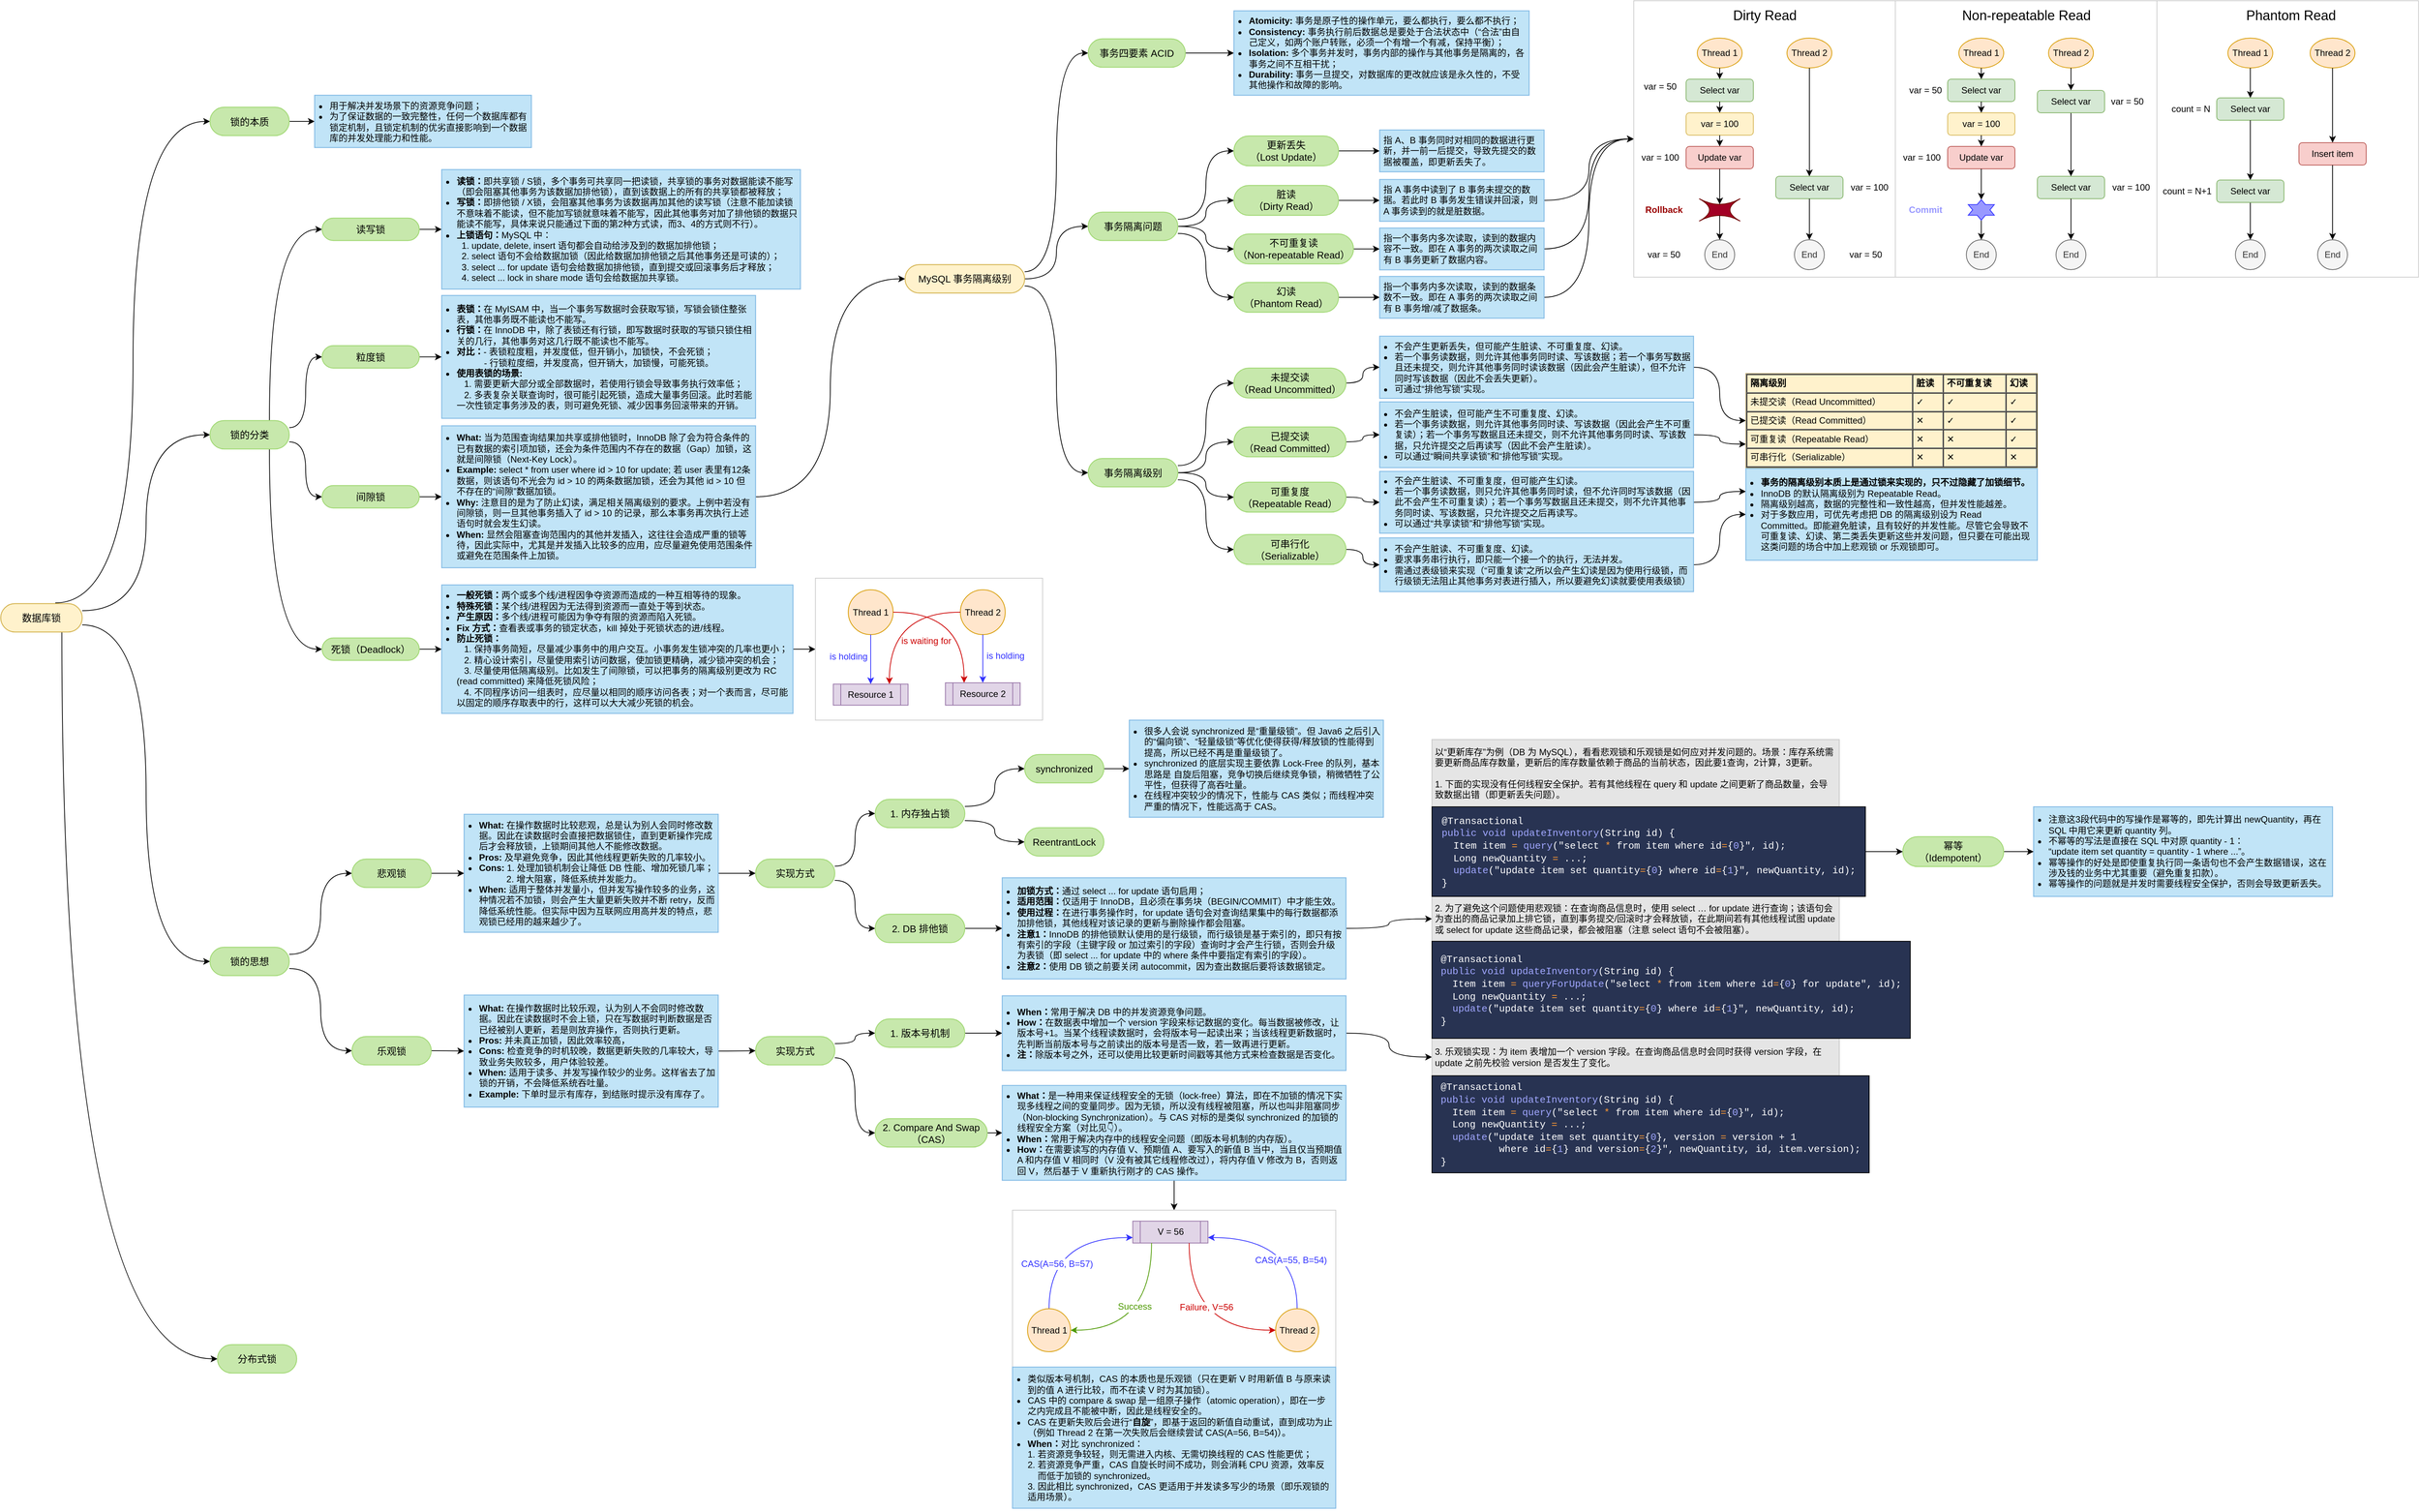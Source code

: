 <mxfile version="12.9.3" type="device"><diagram id="WpdVT73j2vJyB1eqXVeU" name="Page-1"><mxGraphModel dx="-292" dy="1930" grid="1" gridSize="10" guides="1" tooltips="1" connect="1" arrows="1" fold="1" page="1" pageScale="1" pageWidth="850" pageHeight="1100" math="0" shadow="0"><root><mxCell id="0"/><mxCell id="1" parent="0"/><mxCell id="3tj45VoyjcjL62gVDLUY-2" style="edgeStyle=orthogonalEdgeStyle;orthogonalLoop=1;jettySize=auto;html=1;exitX=1;exitY=0.75;exitDx=0;exitDy=0;entryX=0;entryY=0.5;entryDx=0;entryDy=0;curved=1;" parent="1" source="g3ZymRP7E2ipxu_k75r9-3" target="TiQs_-yoASMQba-yPMKY-1" edge="1"><mxGeometry relative="1" as="geometry"/></mxCell><mxCell id="3tj45VoyjcjL62gVDLUY-3" style="edgeStyle=orthogonalEdgeStyle;curved=1;orthogonalLoop=1;jettySize=auto;html=1;entryX=0;entryY=0.5;entryDx=0;entryDy=0;" parent="1" target="3tj45VoyjcjL62gVDLUY-1" edge="1"><mxGeometry relative="1" as="geometry"><mxPoint x="1133" y="-133" as="sourcePoint"/></mxGeometry></mxCell><mxCell id="3tj45VoyjcjL62gVDLUY-122" style="edgeStyle=orthogonalEdgeStyle;curved=1;orthogonalLoop=1;jettySize=auto;html=1;exitX=1;exitY=0.25;exitDx=0;exitDy=0;entryX=0;entryY=0.5;entryDx=0;entryDy=0;" parent="1" source="g3ZymRP7E2ipxu_k75r9-3" target="3tj45VoyjcjL62gVDLUY-92" edge="1"><mxGeometry relative="1" as="geometry"/></mxCell><mxCell id="JpDJfI8cVX7eDK7HpQUt-146" style="edgeStyle=orthogonalEdgeStyle;curved=1;orthogonalLoop=1;jettySize=auto;html=1;exitX=0.75;exitY=1;exitDx=0;exitDy=0;entryX=0;entryY=0.5;entryDx=0;entryDy=0;strokeColor=#000000;fontColor=#6666FF;" edge="1" parent="1" source="g3ZymRP7E2ipxu_k75r9-3" target="JpDJfI8cVX7eDK7HpQUt-145"><mxGeometry relative="1" as="geometry"/></mxCell><mxCell id="g3ZymRP7E2ipxu_k75r9-3" value="数据库锁" style="html=1;whiteSpace=wrap;rounded=1;arcSize=50;fontSize=13;spacing=5;strokeColor=#d6b656;strokeOpacity=100;fillOpacity=100;fillColor=#fff2cc;strokeWidth=1.2;" parent="1" vertex="1"><mxGeometry x="1060" y="-132" width="109" height="38" as="geometry"/></mxCell><mxCell id="3tj45VoyjcjL62gVDLUY-41" style="edgeStyle=orthogonalEdgeStyle;curved=1;orthogonalLoop=1;jettySize=auto;html=1;exitX=1;exitY=0.5;exitDx=0;exitDy=0;entryX=0;entryY=0.5;entryDx=0;entryDy=0;" parent="1" source="HC3nhxWXw2dfQ0ghXsSK-1" target="3tj45VoyjcjL62gVDLUY-17" edge="1"><mxGeometry relative="1" as="geometry"/></mxCell><mxCell id="HC3nhxWXw2dfQ0ghXsSK-1" value="&lt;ul&gt;&lt;li&gt;&lt;b&gt;What: &lt;/b&gt;在操作数据时比较悲观，总是认为别人会同时修改数据。因此在读数据时会直接把数据锁住，直到更新操作完成后才会释放锁，上锁期间其他人不能修改数据。&lt;br&gt;&lt;/li&gt;&lt;li&gt;&lt;b&gt;Pros: &lt;/b&gt;及早避免竞争，因此其他线程更新失败的几率较小。&lt;/li&gt;&lt;li&gt;&lt;b&gt;Cons: &lt;/b&gt;1. 处理加锁机制会让降低 DB 性能、增加死锁几率；&lt;br&gt;&amp;nbsp; &amp;nbsp; &amp;nbsp; &amp;nbsp; &amp;nbsp; &amp;nbsp;2. 增大阻塞，降低系统并发能力。&lt;/li&gt;&lt;li&gt;&lt;b&gt;When: &lt;/b&gt;适用于整体并发量小，但并发写操作较多的业务，这种情况若不加锁，则会产生大量更新失败并不断 retry，反而降低系统性能。但实际中因为互联网应用高并发的特点，悲观锁已经用的越来越少了。&lt;/li&gt;&lt;/ul&gt;" style="html=1;whiteSpace=wrap;;fontSize=12;fontColor=#000000;spacing=5;strokeColor=#83bbe5;strokeOpacity=100;fillOpacity=100;fillColor=#c1e4f7;strokeWidth=1.2;align=left;spacingLeft=-25;" parent="1" vertex="1"><mxGeometry x="1680" y="150" width="340" height="158" as="geometry"/></mxCell><mxCell id="3tj45VoyjcjL62gVDLUY-6" style="edgeStyle=orthogonalEdgeStyle;curved=1;orthogonalLoop=1;jettySize=auto;html=1;exitX=1;exitY=0.25;exitDx=0;exitDy=0;entryX=0;entryY=0.5;entryDx=0;entryDy=0;" parent="1" source="TiQs_-yoASMQba-yPMKY-1" target="3tj45VoyjcjL62gVDLUY-5" edge="1"><mxGeometry relative="1" as="geometry"/></mxCell><mxCell id="3tj45VoyjcjL62gVDLUY-8" style="edgeStyle=orthogonalEdgeStyle;curved=1;orthogonalLoop=1;jettySize=auto;html=1;exitX=1;exitY=0.75;exitDx=0;exitDy=0;entryX=0;entryY=0.5;entryDx=0;entryDy=0;" parent="1" source="TiQs_-yoASMQba-yPMKY-1" target="3tj45VoyjcjL62gVDLUY-7" edge="1"><mxGeometry relative="1" as="geometry"/></mxCell><mxCell id="TiQs_-yoASMQba-yPMKY-1" value="锁的思想" style="html=1;whiteSpace=wrap;rounded=1;arcSize=50;fontSize=13;fontColor=#000000;spacing=5;strokeColor=#a3d977;strokeOpacity=100;fillOpacity=100;fillColor=#c7e8ac;strokeWidth=1.2;" parent="1" vertex="1"><mxGeometry x="1340" y="328" width="106" height="38" as="geometry"/></mxCell><mxCell id="3tj45VoyjcjL62gVDLUY-12" style="edgeStyle=orthogonalEdgeStyle;curved=1;orthogonalLoop=1;jettySize=auto;html=1;exitX=1;exitY=0.5;exitDx=0;exitDy=0;entryX=0;entryY=0.5;entryDx=0;entryDy=0;" parent="1" source="3tj45VoyjcjL62gVDLUY-1" target="3tj45VoyjcjL62gVDLUY-131" edge="1"><mxGeometry relative="1" as="geometry"><mxPoint x="1490" y="-777.5" as="targetPoint"/></mxGeometry></mxCell><mxCell id="3tj45VoyjcjL62gVDLUY-1" value="锁的本质" style="html=1;whiteSpace=wrap;rounded=1;arcSize=50;fontSize=13;fontColor=#000000;spacing=5;strokeColor=#a3d977;strokeOpacity=100;fillOpacity=100;fillColor=#c7e8ac;strokeWidth=1.2;" parent="1" vertex="1"><mxGeometry x="1340" y="-796.5" width="106" height="38" as="geometry"/></mxCell><mxCell id="3tj45VoyjcjL62gVDLUY-10" style="edgeStyle=orthogonalEdgeStyle;curved=1;orthogonalLoop=1;jettySize=auto;html=1;exitX=1;exitY=0.5;exitDx=0;exitDy=0;entryX=0;entryY=0.5;entryDx=0;entryDy=0;" parent="1" source="3tj45VoyjcjL62gVDLUY-5" target="HC3nhxWXw2dfQ0ghXsSK-1" edge="1"><mxGeometry relative="1" as="geometry"><mxPoint x="1680" y="229" as="targetPoint"/></mxGeometry></mxCell><mxCell id="3tj45VoyjcjL62gVDLUY-5" value="悲观锁" style="html=1;whiteSpace=wrap;rounded=1;arcSize=50;fontSize=13;fontColor=#000000;spacing=5;strokeColor=#a3d977;strokeOpacity=100;fillOpacity=100;fillColor=#c7e8ac;strokeWidth=1.2;" parent="1" vertex="1"><mxGeometry x="1530" y="210" width="106" height="38" as="geometry"/></mxCell><mxCell id="3tj45VoyjcjL62gVDLUY-14" style="edgeStyle=orthogonalEdgeStyle;curved=1;orthogonalLoop=1;jettySize=auto;html=1;exitX=1;exitY=0.5;exitDx=0;exitDy=0;entryX=0;entryY=0.5;entryDx=0;entryDy=0;" parent="1" source="3tj45VoyjcjL62gVDLUY-7" target="3tj45VoyjcjL62gVDLUY-43" edge="1"><mxGeometry relative="1" as="geometry"><mxPoint x="1680.0" y="466.5" as="targetPoint"/></mxGeometry></mxCell><mxCell id="3tj45VoyjcjL62gVDLUY-7" value="乐观锁" style="html=1;whiteSpace=wrap;rounded=1;arcSize=50;fontSize=13;fontColor=#000000;spacing=5;strokeColor=#a3d977;strokeOpacity=100;fillOpacity=100;fillColor=#c7e8ac;strokeWidth=1.2;" parent="1" vertex="1"><mxGeometry x="1530" y="447.5" width="106" height="38" as="geometry"/></mxCell><mxCell id="3tj45VoyjcjL62gVDLUY-19" style="edgeStyle=orthogonalEdgeStyle;curved=1;orthogonalLoop=1;jettySize=auto;html=1;entryX=0;entryY=0.5;entryDx=0;entryDy=0;exitX=1;exitY=0.5;exitDx=0;exitDy=0;" parent="1" target="3tj45VoyjcjL62gVDLUY-17" edge="1"><mxGeometry relative="1" as="geometry"><mxPoint x="2100" y="229" as="sourcePoint"/></mxGeometry></mxCell><mxCell id="3tj45VoyjcjL62gVDLUY-30" style="edgeStyle=orthogonalEdgeStyle;curved=1;orthogonalLoop=1;jettySize=auto;html=1;exitX=1;exitY=0.5;exitDx=0;exitDy=0;entryX=0;entryY=0.5;entryDx=0;entryDy=0;" parent="1" source="3tj45VoyjcjL62gVDLUY-43" target="3tj45VoyjcjL62gVDLUY-29" edge="1"><mxGeometry relative="1" as="geometry"><mxPoint x="1875" y="466.5" as="sourcePoint"/></mxGeometry></mxCell><mxCell id="3tj45VoyjcjL62gVDLUY-21" style="edgeStyle=orthogonalEdgeStyle;curved=1;orthogonalLoop=1;jettySize=auto;html=1;exitX=1;exitY=0.25;exitDx=0;exitDy=0;entryX=0;entryY=0.5;entryDx=0;entryDy=0;" parent="1" source="3tj45VoyjcjL62gVDLUY-17" target="3tj45VoyjcjL62gVDLUY-20" edge="1"><mxGeometry relative="1" as="geometry"/></mxCell><mxCell id="3tj45VoyjcjL62gVDLUY-23" style="edgeStyle=orthogonalEdgeStyle;curved=1;orthogonalLoop=1;jettySize=auto;html=1;exitX=1;exitY=0.75;exitDx=0;exitDy=0;entryX=0;entryY=0.5;entryDx=0;entryDy=0;" parent="1" source="3tj45VoyjcjL62gVDLUY-17" target="3tj45VoyjcjL62gVDLUY-22" edge="1"><mxGeometry relative="1" as="geometry"/></mxCell><mxCell id="3tj45VoyjcjL62gVDLUY-17" value="实现方式" style="html=1;whiteSpace=wrap;rounded=1;arcSize=50;fontSize=13;fontColor=#000000;spacing=5;strokeColor=#a3d977;strokeOpacity=100;fillOpacity=100;fillColor=#c7e8ac;strokeWidth=1.2;" parent="1" vertex="1"><mxGeometry x="2070" y="210" width="106" height="38" as="geometry"/></mxCell><mxCell id="3tj45VoyjcjL62gVDLUY-27" style="edgeStyle=orthogonalEdgeStyle;curved=1;orthogonalLoop=1;jettySize=auto;html=1;exitX=1;exitY=0.25;exitDx=0;exitDy=0;entryX=0;entryY=0.5;entryDx=0;entryDy=0;" parent="1" source="3tj45VoyjcjL62gVDLUY-20" target="3tj45VoyjcjL62gVDLUY-25" edge="1"><mxGeometry relative="1" as="geometry"/></mxCell><mxCell id="3tj45VoyjcjL62gVDLUY-28" style="edgeStyle=orthogonalEdgeStyle;curved=1;orthogonalLoop=1;jettySize=auto;html=1;exitX=1;exitY=0.75;exitDx=0;exitDy=0;entryX=0;entryY=0.5;entryDx=0;entryDy=0;" parent="1" source="3tj45VoyjcjL62gVDLUY-20" target="3tj45VoyjcjL62gVDLUY-26" edge="1"><mxGeometry relative="1" as="geometry"/></mxCell><mxCell id="3tj45VoyjcjL62gVDLUY-20" value="1. 内存独占锁" style="html=1;whiteSpace=wrap;rounded=1;arcSize=50;fontSize=13;fontColor=#000000;spacing=5;strokeColor=#a3d977;strokeOpacity=100;fillOpacity=100;fillColor=#c7e8ac;strokeWidth=1.2;" parent="1" vertex="1"><mxGeometry x="2230" y="130" width="120" height="38" as="geometry"/></mxCell><mxCell id="3tj45VoyjcjL62gVDLUY-46" style="edgeStyle=orthogonalEdgeStyle;curved=1;orthogonalLoop=1;jettySize=auto;html=1;exitX=1;exitY=0.5;exitDx=0;exitDy=0;entryX=0;entryY=0.5;entryDx=0;entryDy=0;" parent="1" source="3tj45VoyjcjL62gVDLUY-22" target="3tj45VoyjcjL62gVDLUY-66" edge="1"><mxGeometry relative="1" as="geometry"><mxPoint x="2400" y="308" as="targetPoint"/></mxGeometry></mxCell><mxCell id="3tj45VoyjcjL62gVDLUY-22" value="2. DB 排他锁" style="html=1;whiteSpace=wrap;rounded=1;arcSize=50;fontSize=13;fontColor=#000000;spacing=5;strokeColor=#a3d977;strokeOpacity=100;fillOpacity=100;fillColor=#c7e8ac;strokeWidth=1.2;" parent="1" vertex="1"><mxGeometry x="2230" y="283.75" width="120" height="38" as="geometry"/></mxCell><mxCell id="3tj45VoyjcjL62gVDLUY-49" style="edgeStyle=orthogonalEdgeStyle;curved=1;orthogonalLoop=1;jettySize=auto;html=1;exitX=1;exitY=0.5;exitDx=0;exitDy=0;entryX=0;entryY=0.5;entryDx=0;entryDy=0;" parent="1" source="3tj45VoyjcjL62gVDLUY-25" target="3tj45VoyjcjL62gVDLUY-50" edge="1"><mxGeometry relative="1" as="geometry"><mxPoint x="2570" y="-1" as="targetPoint"/></mxGeometry></mxCell><mxCell id="3tj45VoyjcjL62gVDLUY-25" value="synchronized" style="html=1;whiteSpace=wrap;rounded=1;arcSize=50;fontSize=13;fontColor=#000000;spacing=5;strokeColor=#a3d977;strokeOpacity=100;fillOpacity=100;fillColor=#c7e8ac;strokeWidth=1.2;" parent="1" vertex="1"><mxGeometry x="2430" y="70" width="106" height="38" as="geometry"/></mxCell><mxCell id="3tj45VoyjcjL62gVDLUY-26" value="ReentrantLock" style="html=1;whiteSpace=wrap;rounded=1;arcSize=50;fontSize=13;fontColor=#000000;spacing=5;strokeColor=#a3d977;strokeOpacity=100;fillOpacity=100;fillColor=#c7e8ac;strokeWidth=1.2;" parent="1" vertex="1"><mxGeometry x="2430" y="168" width="106" height="38" as="geometry"/></mxCell><mxCell id="3tj45VoyjcjL62gVDLUY-33" style="edgeStyle=orthogonalEdgeStyle;curved=1;orthogonalLoop=1;jettySize=auto;html=1;exitX=1;exitY=0.25;exitDx=0;exitDy=0;entryX=0;entryY=0.5;entryDx=0;entryDy=0;" parent="1" source="3tj45VoyjcjL62gVDLUY-29" target="3tj45VoyjcjL62gVDLUY-31" edge="1"><mxGeometry relative="1" as="geometry"/></mxCell><mxCell id="3tj45VoyjcjL62gVDLUY-34" style="edgeStyle=orthogonalEdgeStyle;curved=1;orthogonalLoop=1;jettySize=auto;html=1;exitX=1;exitY=0.75;exitDx=0;exitDy=0;entryX=0;entryY=0.5;entryDx=0;entryDy=0;" parent="1" source="3tj45VoyjcjL62gVDLUY-29" target="3tj45VoyjcjL62gVDLUY-32" edge="1"><mxGeometry relative="1" as="geometry"/></mxCell><mxCell id="3tj45VoyjcjL62gVDLUY-29" value="实现方式" style="html=1;whiteSpace=wrap;rounded=1;arcSize=50;fontSize=13;fontColor=#000000;spacing=5;strokeColor=#a3d977;strokeOpacity=100;fillOpacity=100;fillColor=#c7e8ac;strokeWidth=1.2;" parent="1" vertex="1"><mxGeometry x="2070" y="447.5" width="106" height="38" as="geometry"/></mxCell><mxCell id="3tj45VoyjcjL62gVDLUY-36" style="edgeStyle=orthogonalEdgeStyle;curved=1;orthogonalLoop=1;jettySize=auto;html=1;exitX=1;exitY=0.5;exitDx=0;exitDy=0;entryX=0;entryY=0.5;entryDx=0;entryDy=0;" parent="1" source="3tj45VoyjcjL62gVDLUY-31" target="JpDJfI8cVX7eDK7HpQUt-147" edge="1"><mxGeometry relative="1" as="geometry"><mxPoint x="2400" y="443" as="targetPoint"/></mxGeometry></mxCell><mxCell id="3tj45VoyjcjL62gVDLUY-31" value="1. 版本号机制" style="html=1;whiteSpace=wrap;rounded=1;arcSize=50;fontSize=13;fontColor=#000000;spacing=5;strokeColor=#a3d977;strokeOpacity=100;fillOpacity=100;fillColor=#c7e8ac;strokeWidth=1.2;" parent="1" vertex="1"><mxGeometry x="2230" y="424" width="120" height="38" as="geometry"/></mxCell><mxCell id="3tj45VoyjcjL62gVDLUY-47" style="edgeStyle=orthogonalEdgeStyle;curved=1;orthogonalLoop=1;jettySize=auto;html=1;exitX=1;exitY=0.5;exitDx=0;exitDy=0;entryX=0;entryY=0.5;entryDx=0;entryDy=0;" parent="1" source="3tj45VoyjcjL62gVDLUY-32" target="JpDJfI8cVX7eDK7HpQUt-148" edge="1"><mxGeometry relative="1" as="geometry"/></mxCell><mxCell id="3tj45VoyjcjL62gVDLUY-32" value="2. Compare And Swap （CAS）" style="html=1;whiteSpace=wrap;rounded=1;arcSize=50;fontSize=13;fontColor=#000000;spacing=5;strokeColor=#a3d977;strokeOpacity=100;fillOpacity=100;fillColor=#c7e8ac;strokeWidth=1.2;" parent="1" vertex="1"><mxGeometry x="2230" y="557.5" width="150" height="38" as="geometry"/></mxCell><mxCell id="3tj45VoyjcjL62gVDLUY-78" style="edgeStyle=orthogonalEdgeStyle;curved=1;orthogonalLoop=1;jettySize=auto;html=1;exitX=1;exitY=0.5;exitDx=0;exitDy=0;entryX=0;entryY=0.5;entryDx=0;entryDy=0;" parent="1" source="JpDJfI8cVX7eDK7HpQUt-147" target="3tj45VoyjcjL62gVDLUY-60" edge="1"><mxGeometry relative="1" as="geometry"><mxPoint x="2720" y="443" as="sourcePoint"/></mxGeometry></mxCell><mxCell id="3tj45VoyjcjL62gVDLUY-43" value="&lt;ul&gt;&lt;li&gt;&lt;b&gt;What: &lt;/b&gt;在操作数据时比较乐观，认为别人不会同时修改数据。因此在读数据时不会上锁，只在写数据时判断数据是否已经被别人更新，若是则放弃操作，否则执行更新。&lt;/li&gt;&lt;li&gt;&lt;b&gt;Pros: &lt;/b&gt;并未真正加锁，因此效率较高，&lt;/li&gt;&lt;li&gt;&lt;b&gt;Cons:&lt;/b&gt; 检查竞争的时机较晚，数据更新失败的几率较大，导致业务失败较多，用户体验较差。&lt;/li&gt;&lt;li&gt;&lt;b&gt;When:&lt;/b&gt; 适用于读多、并发写操作较少的业务。这样省去了加锁的开销，不会降低系统吞吐量。&lt;/li&gt;&lt;li&gt;&lt;b&gt;Example:&lt;/b&gt; 下单时显示有库存，到结账时提示没有库存了。&lt;/li&gt;&lt;/ul&gt;" style="html=1;whiteSpace=wrap;;fontSize=12;fontColor=#000000;spacing=5;strokeColor=#83bbe5;strokeOpacity=100;fillOpacity=100;fillColor=#c1e4f7;strokeWidth=1.2;align=left;spacingLeft=-25;" parent="1" vertex="1"><mxGeometry x="1680" y="392" width="340" height="150" as="geometry"/></mxCell><mxCell id="3tj45VoyjcjL62gVDLUY-50" value="&lt;ul&gt;&lt;li&gt;很多人会说 synchronized 是“重量级锁”。但 Java6 之后引入的“偏向锁”、“轻量级锁”等优化使得获得/释放锁的性能得到提高，所以已经不再是重量级锁了。&lt;/li&gt;&lt;li&gt;synchronized 的底层实现主要依靠 Lock-Free 的队列，基本思路是 自旋后阻塞，竞争切换后继续竞争锁，稍微牺牲了公平性，但获得了高吞吐量。&lt;/li&gt;&lt;li&gt;在线程冲突较少的情况下，性能与&amp;nbsp;CAS 类似；而线程冲突严重的情况下，性能远高于 CAS。&lt;br&gt;&lt;/li&gt;&lt;/ul&gt;" style="html=1;whiteSpace=wrap;;fontSize=12;fontColor=#000000;spacing=5;strokeColor=#83bbe5;strokeOpacity=100;fillOpacity=100;fillColor=#c1e4f7;strokeWidth=1.2;align=left;spacingLeft=-25;" parent="1" vertex="1"><mxGeometry x="2570" y="24" width="340" height="130" as="geometry"/></mxCell><mxCell id="3tj45VoyjcjL62gVDLUY-77" style="edgeStyle=orthogonalEdgeStyle;curved=1;orthogonalLoop=1;jettySize=auto;html=1;exitX=1;exitY=0.5;exitDx=0;exitDy=0;entryX=0;entryY=0.5;entryDx=0;entryDy=0;" parent="1" source="3tj45VoyjcjL62gVDLUY-66" target="3tj45VoyjcjL62gVDLUY-56" edge="1"><mxGeometry relative="1" as="geometry"/></mxCell><mxCell id="3tj45VoyjcjL62gVDLUY-66" value="&lt;ul&gt;&lt;li&gt;&lt;b&gt;加锁方式：&lt;/b&gt;通过 select ... for update&amp;nbsp;语句启用；&lt;/li&gt;&lt;li&gt;&lt;b&gt;适用范围：&lt;/b&gt;仅适用于 InnoDB，且必须在事务块（BEGIN/COMMIT）中才能生效。&lt;/li&gt;&lt;li&gt;&lt;b&gt;使用过程：&lt;/b&gt;在进行事务操作时，for update 语句会对查询结果集中的每行数据都添加排他锁，其他线程对该记录的更新与删除操作都会阻塞。&lt;br&gt;&lt;/li&gt;&lt;li&gt;&lt;b&gt;注意1：&lt;/b&gt;InnoDB 的排他锁默认使用的是行级锁，而行级锁是基于索引的，即只有按有索引的字段（主键字段 or 加过索引的字段）查询时才会产生行锁，否则会升级为表锁（即 select ... for update 中的 where 条件中要指定有索引的字段）。&lt;br&gt;&lt;/li&gt;&lt;li&gt;&lt;b&gt;注意2：&lt;/b&gt;使用 DB 锁之前要关闭 autocommit，因为查出数据后要将该数据锁定。&lt;/li&gt;&lt;/ul&gt;" style="html=1;whiteSpace=wrap;;fontSize=12;fontColor=#000000;spacing=5;strokeColor=#83bbe5;strokeOpacity=100;fillOpacity=100;fillColor=#c1e4f7;strokeWidth=1.2;align=left;spacingLeft=-25;" parent="1" vertex="1"><mxGeometry x="2400" y="235" width="460" height="135.5" as="geometry"/></mxCell><mxCell id="3tj45VoyjcjL62gVDLUY-103" style="edgeStyle=orthogonalEdgeStyle;curved=1;orthogonalLoop=1;jettySize=auto;html=1;exitX=0.75;exitY=0;exitDx=0;exitDy=0;entryX=0;entryY=0.5;entryDx=0;entryDy=0;" parent="1" source="3tj45VoyjcjL62gVDLUY-92" target="3tj45VoyjcjL62gVDLUY-93" edge="1"><mxGeometry relative="1" as="geometry"/></mxCell><mxCell id="3tj45VoyjcjL62gVDLUY-119" style="edgeStyle=orthogonalEdgeStyle;curved=1;orthogonalLoop=1;jettySize=auto;html=1;exitX=0.75;exitY=1;exitDx=0;exitDy=0;entryX=0;entryY=0.5;entryDx=0;entryDy=0;" parent="1" source="3tj45VoyjcjL62gVDLUY-92" target="3tj45VoyjcjL62gVDLUY-118" edge="1"><mxGeometry relative="1" as="geometry"/></mxCell><mxCell id="3tj45VoyjcjL62gVDLUY-127" style="edgeStyle=orthogonalEdgeStyle;curved=1;orthogonalLoop=1;jettySize=auto;html=1;exitX=1;exitY=0.75;exitDx=0;exitDy=0;entryX=0;entryY=0.5;entryDx=0;entryDy=0;" parent="1" source="3tj45VoyjcjL62gVDLUY-92" target="3tj45VoyjcjL62gVDLUY-123" edge="1"><mxGeometry relative="1" as="geometry"/></mxCell><mxCell id="3tj45VoyjcjL62gVDLUY-128" style="edgeStyle=orthogonalEdgeStyle;curved=1;orthogonalLoop=1;jettySize=auto;html=1;exitX=1;exitY=0.25;exitDx=0;exitDy=0;entryX=0;entryY=0.5;entryDx=0;entryDy=0;" parent="1" source="3tj45VoyjcjL62gVDLUY-92" target="3tj45VoyjcjL62gVDLUY-94" edge="1"><mxGeometry relative="1" as="geometry"/></mxCell><mxCell id="3tj45VoyjcjL62gVDLUY-92" value="锁的分类" style="html=1;whiteSpace=wrap;rounded=1;arcSize=50;fontSize=13;fontColor=#000000;spacing=5;strokeColor=#a3d977;strokeOpacity=100;fillOpacity=100;fillColor=#c7e8ac;strokeWidth=1.2;" parent="1" vertex="1"><mxGeometry x="1340" y="-377" width="106" height="38" as="geometry"/></mxCell><mxCell id="3tj45VoyjcjL62gVDLUY-102" style="edgeStyle=orthogonalEdgeStyle;curved=1;orthogonalLoop=1;jettySize=auto;html=1;exitX=1;exitY=0.5;exitDx=0;exitDy=0;entryX=0;entryY=0.5;entryDx=0;entryDy=0;" parent="1" source="3tj45VoyjcjL62gVDLUY-93" target="3tj45VoyjcjL62gVDLUY-97" edge="1"><mxGeometry relative="1" as="geometry"/></mxCell><mxCell id="3tj45VoyjcjL62gVDLUY-93" value="读写锁" style="html=1;whiteSpace=wrap;rounded=1;arcSize=50;fontSize=13;fontColor=#000000;spacing=5;strokeColor=#a3d977;strokeOpacity=100;fillOpacity=100;fillColor=#c7e8ac;strokeWidth=1.2;" parent="1" vertex="1"><mxGeometry x="1490" y="-648" width="130" height="30" as="geometry"/></mxCell><mxCell id="3tj45VoyjcjL62gVDLUY-101" style="edgeStyle=orthogonalEdgeStyle;curved=1;orthogonalLoop=1;jettySize=auto;html=1;exitX=1;exitY=0.5;exitDx=0;exitDy=0;entryX=0;entryY=0.5;entryDx=0;entryDy=0;" parent="1" source="3tj45VoyjcjL62gVDLUY-94" target="3tj45VoyjcjL62gVDLUY-98" edge="1"><mxGeometry relative="1" as="geometry"/></mxCell><mxCell id="3tj45VoyjcjL62gVDLUY-94" value="粒度锁" style="html=1;whiteSpace=wrap;rounded=1;arcSize=50;fontSize=13;fontColor=#000000;spacing=5;strokeColor=#a3d977;strokeOpacity=100;fillOpacity=100;fillColor=#c7e8ac;strokeWidth=1.2;" parent="1" vertex="1"><mxGeometry x="1490" y="-477.25" width="130" height="30" as="geometry"/></mxCell><mxCell id="3tj45VoyjcjL62gVDLUY-97" value="&lt;ul&gt;&lt;li&gt;&lt;b&gt;读锁：&lt;/b&gt;&lt;span&gt;即共享锁 / S锁，多个事务可共享同一把读锁，共享锁的事务对数据能读不能写（即会阻塞其他事务为该数据加排他锁），直到该数据上的所有的共享锁都被释放；&lt;/span&gt;&lt;br&gt;&lt;/li&gt;&lt;li&gt;&lt;b&gt;写锁：&lt;/b&gt;即排他锁 / X锁，会阻塞其他事务为该数据再加其他的读写锁（注意不能加读锁不意味着不能读，但不能加写锁就意味着不能写，因此其他事务对加了排他锁的数据只能读不能写，具体来说只能通过下面的第2种方式读，而3、4的方式则不行）。&lt;/li&gt;&lt;li&gt;&lt;b&gt;上锁语句：&lt;/b&gt;MySQL 中：&lt;br&gt;&amp;nbsp; 1. update, delete, insert 语句都会自动给涉及到的数据加排他锁；&lt;br&gt;&amp;nbsp; 2. select 语句不会给数据加锁（因此给数据加排他锁之后其他事务还是可读的）；&lt;br&gt;&amp;nbsp; 3.&amp;nbsp;select ... for update 语句会给数据加排他锁，直到提交或回滚事务后才释放；&lt;br&gt;&amp;nbsp; 4.&amp;nbsp;select ... lock in share mode 语句会给数据加共享锁。&lt;/li&gt;&lt;/ul&gt;" style="html=1;whiteSpace=wrap;;fontSize=12;fontColor=#000000;spacing=5;strokeColor=#83bbe5;strokeOpacity=100;fillOpacity=100;fillColor=#c1e4f7;strokeWidth=1.2;align=left;spacingLeft=-25;" parent="1" vertex="1"><mxGeometry x="1650" y="-713" width="480" height="160" as="geometry"/></mxCell><mxCell id="3tj45VoyjcjL62gVDLUY-98" value="&lt;ul&gt;&lt;li&gt;&lt;b&gt;表锁：&lt;/b&gt;在 MyISAM 中，当一个事务写数据时会获取写锁，写锁会锁住整张表，其他事务既不能读也不能写。&lt;/li&gt;&lt;li&gt;&lt;b&gt;行锁：&lt;/b&gt;在 InnoDB 中，除了表锁还有行锁，即写数据时获取的写锁只锁住相关的几行，其他事务对这几行既不能读也不能写。&lt;/li&gt;&lt;li&gt;&lt;b&gt;对比：&lt;/b&gt;-&lt;b&gt;&amp;nbsp;&lt;/b&gt;表锁粒度粗，并发度低，但开销小，加锁快，不会死锁；&lt;br&gt;&amp;nbsp; &amp;nbsp; &amp;nbsp; &amp;nbsp; &amp;nbsp; &amp;nbsp;- 行锁粒度细，并发度高，但开销大，加锁慢，可能死锁。&lt;/li&gt;&lt;li&gt;&lt;b&gt;使用表锁的场景:&lt;/b&gt;&lt;br&gt;&amp;nbsp; &amp;nbsp;1. 需要更新大部分或全部数据时，若使用行锁会导致事务执行效率低；&lt;br&gt;&amp;nbsp; &amp;nbsp;2. 多表复杂关联查询时，很可能引起死锁，造成大量事务回滚。此时若能一次性锁定事务涉及的表，则可避免死锁、减少因事务回滚带来的开销。&lt;/li&gt;&lt;/ul&gt;" style="html=1;whiteSpace=wrap;;fontSize=12;fontColor=#000000;spacing=5;strokeColor=#83bbe5;strokeOpacity=100;fillOpacity=100;fillColor=#c1e4f7;strokeWidth=1.2;align=left;spacingLeft=-25;" parent="1" vertex="1"><mxGeometry x="1650" y="-544.5" width="420" height="164.5" as="geometry"/></mxCell><mxCell id="3tj45VoyjcjL62gVDLUY-121" style="edgeStyle=orthogonalEdgeStyle;curved=1;orthogonalLoop=1;jettySize=auto;html=1;exitX=1;exitY=0.5;exitDx=0;exitDy=0;entryX=0;entryY=0.5;entryDx=0;entryDy=0;" parent="1" source="3tj45VoyjcjL62gVDLUY-118" target="3tj45VoyjcjL62gVDLUY-120" edge="1"><mxGeometry relative="1" as="geometry"/></mxCell><mxCell id="3tj45VoyjcjL62gVDLUY-118" value="死锁（Deadlock）" style="html=1;whiteSpace=wrap;rounded=1;arcSize=50;fontSize=13;fontColor=#000000;spacing=5;strokeColor=#a3d977;strokeOpacity=100;fillOpacity=100;fillColor=#c7e8ac;strokeWidth=1.2;" parent="1" vertex="1"><mxGeometry x="1490" y="-86" width="130" height="30" as="geometry"/></mxCell><mxCell id="JpDJfI8cVX7eDK7HpQUt-35" style="edgeStyle=orthogonalEdgeStyle;curved=1;orthogonalLoop=1;jettySize=auto;html=1;exitX=1;exitY=0.5;exitDx=0;exitDy=0;entryX=0;entryY=0.5;entryDx=0;entryDy=0;strokeColor=#000000;fontColor=#6666FF;" edge="1" parent="1" source="3tj45VoyjcjL62gVDLUY-120" target="JpDJfI8cVX7eDK7HpQUt-30"><mxGeometry relative="1" as="geometry"/></mxCell><mxCell id="3tj45VoyjcjL62gVDLUY-120" value="&lt;ul&gt;&lt;li&gt;&lt;b&gt;一般死锁：&lt;/b&gt;两个或多个线/进程因争夺资源而造成的一种互相等待的现象。&lt;/li&gt;&lt;li&gt;&lt;b&gt;特殊死锁：&lt;/b&gt;某个线/进程因为无法得到资源而一直处于等到状态。&lt;/li&gt;&lt;li&gt;&lt;b&gt;产生原因：&lt;/b&gt;多个线/进程可能因为争夺有限的资源而陷入死锁。&lt;/li&gt;&lt;li&gt;&lt;b&gt;F&lt;/b&gt;&lt;b&gt;ix 方式：&lt;/b&gt;&lt;span&gt;查看表或事务的锁定状态，kill 掉处于死锁状态的进/线程。&lt;/span&gt;&lt;/li&gt;&lt;li&gt;&lt;b&gt;防止死锁：&lt;br&gt;&lt;/b&gt;&amp;nbsp; &amp;nbsp;1.&amp;nbsp;保持事务简短，尽量减少事务中的用户交互。小事务发生锁冲突的几率也更小；&lt;br&gt;&amp;nbsp; &amp;nbsp;2.&amp;nbsp;精心设计索引，尽量使用索引访问数据，使加锁更精确，减少锁冲突的机会；&lt;br&gt;&amp;nbsp; &amp;nbsp;3. 尽量使用低隔离级别。比如发生了间隙锁，可以把事务的隔离级别更改为 RC (read committed) 来降低死锁风险；&lt;br&gt;&amp;nbsp; &amp;nbsp;4. 不同程序访问一组表时，应尽量以相同的顺序访问各表；对一个表而言，尽可能以固定的顺序存取表中的行，这样可以大大减少死锁的机会。&lt;/li&gt;&lt;/ul&gt;" style="html=1;whiteSpace=wrap;;fontSize=12;fontColor=#000000;spacing=5;strokeColor=#83bbe5;strokeOpacity=100;fillOpacity=100;fillColor=#c1e4f7;strokeWidth=1.2;align=left;spacingLeft=-25;" parent="1" vertex="1"><mxGeometry x="1650" y="-157" width="470" height="172" as="geometry"/></mxCell><mxCell id="3tj45VoyjcjL62gVDLUY-125" style="edgeStyle=orthogonalEdgeStyle;curved=1;orthogonalLoop=1;jettySize=auto;html=1;exitX=1;exitY=0.5;exitDx=0;exitDy=0;" parent="1" source="3tj45VoyjcjL62gVDLUY-123" target="3tj45VoyjcjL62gVDLUY-124" edge="1"><mxGeometry relative="1" as="geometry"/></mxCell><mxCell id="3tj45VoyjcjL62gVDLUY-123" value="间隙锁" style="html=1;whiteSpace=wrap;rounded=1;arcSize=50;fontSize=13;fontColor=#000000;spacing=5;strokeColor=#a3d977;strokeOpacity=100;fillOpacity=100;fillColor=#c7e8ac;strokeWidth=1.2;" parent="1" vertex="1"><mxGeometry x="1490" y="-290" width="130" height="30" as="geometry"/></mxCell><mxCell id="3tj45VoyjcjL62gVDLUY-130" style="edgeStyle=orthogonalEdgeStyle;curved=1;orthogonalLoop=1;jettySize=auto;html=1;exitX=1;exitY=0.5;exitDx=0;exitDy=0;entryX=0;entryY=0.5;entryDx=0;entryDy=0;" parent="1" source="3tj45VoyjcjL62gVDLUY-124" target="3tj45VoyjcjL62gVDLUY-136" edge="1"><mxGeometry relative="1" as="geometry"><mxPoint x="2590" y="-680" as="targetPoint"/></mxGeometry></mxCell><mxCell id="3tj45VoyjcjL62gVDLUY-124" value="&lt;ul&gt;&lt;li&gt;&lt;b&gt;What:&amp;nbsp;&lt;/b&gt;&lt;span&gt;当为范围查询结果加共享或排他锁时，InnoDB 除了会为符合条件的已有数据的索引项加锁，还会为条件范围内不存在的数据（Gap）加锁，这就是间隙锁（Next-Key Lock）。&lt;/span&gt;&lt;/li&gt;&lt;li&gt;&lt;b&gt;Example:&lt;/b&gt; select * from user where id &amp;gt; 10 for update; 若 user 表里有12条数据，则该语句不光会为 id &amp;gt; 10 的两条数据加锁，还会为其他 id&amp;nbsp;&amp;gt; 10 但不存在的“间隙”数据加锁。&lt;br&gt;&lt;/li&gt;&lt;li&gt;&lt;b&gt;Why:&lt;/b&gt;&amp;nbsp;注意目的是为了防止幻读，满足相关隔离级别的要求。上例中若没有间隙锁，则一旦其他事务插入了 id &amp;gt; 10 的记录，那么本事务再次执行上述语句时就会发生幻读。&lt;/li&gt;&lt;li&gt;&lt;b&gt;When:&lt;/b&gt; 显然会阻塞查询范围内的其他并发插入，这往往会造成严重的锁等待，因此实际中，尤其是并发插入比较多的应用，应尽量避免使用范围条件或避免在范围条件上加锁。&lt;br&gt;&lt;/li&gt;&lt;/ul&gt;" style="html=1;whiteSpace=wrap;;fontSize=12;fontColor=#000000;spacing=5;strokeColor=#83bbe5;strokeOpacity=100;fillOpacity=100;fillColor=#c1e4f7;strokeWidth=1.2;align=left;spacingLeft=-25;" parent="1" vertex="1"><mxGeometry x="1650" y="-370" width="420" height="190" as="geometry"/></mxCell><mxCell id="3tj45VoyjcjL62gVDLUY-135" style="edgeStyle=orthogonalEdgeStyle;curved=1;orthogonalLoop=1;jettySize=auto;html=1;exitX=1;exitY=0.5;exitDx=0;exitDy=0;entryX=0;entryY=0.5;entryDx=0;entryDy=0;" parent="1" source="3tj45VoyjcjL62gVDLUY-129" target="3tj45VoyjcjL62gVDLUY-157" edge="1"><mxGeometry relative="1" as="geometry"><mxPoint x="2905" y="-289.75" as="targetPoint"/></mxGeometry></mxCell><mxCell id="3tj45VoyjcjL62gVDLUY-129" value="幻读&lt;br&gt;（Phantom Read）" style="html=1;whiteSpace=wrap;rounded=1;arcSize=50;fontSize=13;fontColor=#000000;spacing=5;strokeColor=#a3d977;strokeOpacity=100;fillOpacity=100;fillColor=#c7e8ac;strokeWidth=1.2;" parent="1" vertex="1"><mxGeometry x="2710" y="-562" width="140" height="40" as="geometry"/></mxCell><mxCell id="3tj45VoyjcjL62gVDLUY-131" value="&lt;ul&gt;&lt;li&gt;用于解决并发场景下的资源竞争问题；&lt;br&gt;&lt;/li&gt;&lt;li&gt;为了保证数据的一致完整性，任何一个数据库都有锁定机制，且锁定机制的优劣直接影响到一个数据库的并发处理能力和性能。&lt;br&gt;&lt;/li&gt;&lt;/ul&gt;" style="html=1;whiteSpace=wrap;;fontSize=12;fontColor=#000000;spacing=5;strokeColor=#83bbe5;strokeOpacity=100;fillOpacity=100;fillColor=#c1e4f7;strokeWidth=1.2;align=left;spacingLeft=-25;" parent="1" vertex="1"><mxGeometry x="1480" y="-812.5" width="290" height="70" as="geometry"/></mxCell><mxCell id="3tj45VoyjcjL62gVDLUY-142" style="edgeStyle=orthogonalEdgeStyle;curved=1;orthogonalLoop=1;jettySize=auto;html=1;exitX=1;exitY=0.25;exitDx=0;exitDy=0;entryX=0;entryY=0.5;entryDx=0;entryDy=0;" parent="1" source="3tj45VoyjcjL62gVDLUY-136" target="3tj45VoyjcjL62gVDLUY-138" edge="1"><mxGeometry relative="1" as="geometry"/></mxCell><mxCell id="3tj45VoyjcjL62gVDLUY-143" style="edgeStyle=orthogonalEdgeStyle;curved=1;orthogonalLoop=1;jettySize=auto;html=1;exitX=1;exitY=0.75;exitDx=0;exitDy=0;entryX=0;entryY=0.5;entryDx=0;entryDy=0;" parent="1" source="3tj45VoyjcjL62gVDLUY-136" target="3tj45VoyjcjL62gVDLUY-139" edge="1"><mxGeometry relative="1" as="geometry"/></mxCell><mxCell id="3tj45VoyjcjL62gVDLUY-145" style="edgeStyle=orthogonalEdgeStyle;curved=1;orthogonalLoop=1;jettySize=auto;html=1;exitX=1;exitY=0.5;exitDx=0;exitDy=0;entryX=0;entryY=0.5;entryDx=0;entryDy=0;" parent="1" source="3tj45VoyjcjL62gVDLUY-136" target="3tj45VoyjcjL62gVDLUY-144" edge="1"><mxGeometry relative="1" as="geometry"/></mxCell><mxCell id="3tj45VoyjcjL62gVDLUY-136" value="MySQL 事务隔离级别" style="html=1;whiteSpace=wrap;rounded=1;arcSize=50;fontSize=13;spacing=5;strokeColor=#d6b656;strokeOpacity=100;fillOpacity=100;fillColor=#fff2cc;strokeWidth=1.2;" parent="1" vertex="1"><mxGeometry x="2270" y="-585.75" width="160" height="38" as="geometry"/></mxCell><mxCell id="3tj45VoyjcjL62gVDLUY-141" style="edgeStyle=orthogonalEdgeStyle;curved=1;orthogonalLoop=1;jettySize=auto;html=1;exitX=1;exitY=0.5;exitDx=0;exitDy=0;" parent="1" source="3tj45VoyjcjL62gVDLUY-138" target="3tj45VoyjcjL62gVDLUY-140" edge="1"><mxGeometry relative="1" as="geometry"/></mxCell><mxCell id="3tj45VoyjcjL62gVDLUY-138" value="事务四要素 ACID" style="html=1;whiteSpace=wrap;rounded=1;arcSize=50;fontSize=13;fontColor=#000000;spacing=5;strokeColor=#a3d977;strokeOpacity=100;fillOpacity=100;fillColor=#c7e8ac;strokeWidth=1.2;" parent="1" vertex="1"><mxGeometry x="2515" y="-888" width="130" height="38" as="geometry"/></mxCell><mxCell id="3tj45VoyjcjL62gVDLUY-169" style="edgeStyle=orthogonalEdgeStyle;curved=1;orthogonalLoop=1;jettySize=auto;html=1;exitX=1;exitY=0.25;exitDx=0;exitDy=0;entryX=0;entryY=0.5;entryDx=0;entryDy=0;" parent="1" source="3tj45VoyjcjL62gVDLUY-139" target="3tj45VoyjcjL62gVDLUY-162" edge="1"><mxGeometry relative="1" as="geometry"/></mxCell><mxCell id="3tj45VoyjcjL62gVDLUY-170" style="edgeStyle=orthogonalEdgeStyle;curved=1;orthogonalLoop=1;jettySize=auto;html=1;exitX=1;exitY=0.5;exitDx=0;exitDy=0;entryX=0;entryY=0.5;entryDx=0;entryDy=0;" parent="1" source="3tj45VoyjcjL62gVDLUY-139" target="3tj45VoyjcjL62gVDLUY-161" edge="1"><mxGeometry relative="1" as="geometry"/></mxCell><mxCell id="3tj45VoyjcjL62gVDLUY-171" style="edgeStyle=orthogonalEdgeStyle;curved=1;orthogonalLoop=1;jettySize=auto;html=1;exitX=1;exitY=0.5;exitDx=0;exitDy=0;entryX=0;entryY=0.5;entryDx=0;entryDy=0;" parent="1" source="3tj45VoyjcjL62gVDLUY-139" target="3tj45VoyjcjL62gVDLUY-159" edge="1"><mxGeometry relative="1" as="geometry"/></mxCell><mxCell id="3tj45VoyjcjL62gVDLUY-172" style="edgeStyle=orthogonalEdgeStyle;curved=1;orthogonalLoop=1;jettySize=auto;html=1;exitX=1;exitY=0.75;exitDx=0;exitDy=0;entryX=0;entryY=0.5;entryDx=0;entryDy=0;" parent="1" source="3tj45VoyjcjL62gVDLUY-139" target="3tj45VoyjcjL62gVDLUY-160" edge="1"><mxGeometry relative="1" as="geometry"/></mxCell><mxCell id="3tj45VoyjcjL62gVDLUY-139" value="事务隔离级别" style="html=1;whiteSpace=wrap;rounded=1;arcSize=50;fontSize=13;fontColor=#000000;spacing=5;strokeColor=#a3d977;strokeOpacity=100;fillOpacity=100;fillColor=#c7e8ac;strokeWidth=1.2;" parent="1" vertex="1"><mxGeometry x="2515" y="-326.25" width="120" height="38" as="geometry"/></mxCell><mxCell id="3tj45VoyjcjL62gVDLUY-140" value="&lt;ul&gt;&lt;li&gt;&lt;b&gt;Atomicity: &lt;/b&gt;事务是原子性的操作单元，要么都执行，要么都不执行；&lt;/li&gt;&lt;li&gt;&lt;b&gt;Consistency: &lt;/b&gt;事务执行前后数据总是要处于合法状态中（“合法”由自己定义，如两个账户转账，必须一个有增一个有减，保持平衡）；&lt;/li&gt;&lt;li&gt;&lt;b&gt;Isolation:&amp;nbsp;&lt;/b&gt;多个事务并发时，事务内部的操作与其他事务是隔离的，各事务之间不互相干扰；&lt;/li&gt;&lt;li&gt;&lt;b&gt;Durability: &lt;/b&gt;事务一旦提交，对数据库的更改就应该是永久性的，不受其他操作和故障的影响。&lt;/li&gt;&lt;/ul&gt;" style="html=1;whiteSpace=wrap;;fontSize=12;fontColor=#000000;spacing=5;strokeColor=#83bbe5;strokeOpacity=100;fillOpacity=100;fillColor=#c1e4f7;strokeWidth=1.2;align=left;spacingLeft=-25;" parent="1" vertex="1"><mxGeometry x="2710" y="-925.5" width="395" height="113" as="geometry"/></mxCell><mxCell id="3tj45VoyjcjL62gVDLUY-147" style="edgeStyle=orthogonalEdgeStyle;curved=1;orthogonalLoop=1;jettySize=auto;html=1;exitX=1;exitY=0.5;exitDx=0;exitDy=0;entryX=0;entryY=0.5;entryDx=0;entryDy=0;" parent="1" source="3tj45VoyjcjL62gVDLUY-144" target="3tj45VoyjcjL62gVDLUY-146" edge="1"><mxGeometry relative="1" as="geometry"/></mxCell><mxCell id="3tj45VoyjcjL62gVDLUY-148" style="edgeStyle=orthogonalEdgeStyle;curved=1;orthogonalLoop=1;jettySize=auto;html=1;exitX=1;exitY=0.75;exitDx=0;exitDy=0;entryX=0;entryY=0.5;entryDx=0;entryDy=0;" parent="1" source="3tj45VoyjcjL62gVDLUY-144" target="3tj45VoyjcjL62gVDLUY-129" edge="1"><mxGeometry relative="1" as="geometry"/></mxCell><mxCell id="3tj45VoyjcjL62gVDLUY-150" style="edgeStyle=orthogonalEdgeStyle;curved=1;orthogonalLoop=1;jettySize=auto;html=1;exitX=1;exitY=0.5;exitDx=0;exitDy=0;entryX=0;entryY=0.5;entryDx=0;entryDy=0;" parent="1" source="3tj45VoyjcjL62gVDLUY-144" target="3tj45VoyjcjL62gVDLUY-149" edge="1"><mxGeometry relative="1" as="geometry"/></mxCell><mxCell id="JpDJfI8cVX7eDK7HpQUt-6" style="edgeStyle=orthogonalEdgeStyle;orthogonalLoop=1;jettySize=auto;html=1;exitX=1;exitY=0.25;exitDx=0;exitDy=0;entryX=0;entryY=0.5;entryDx=0;entryDy=0;curved=1;" edge="1" parent="1" source="3tj45VoyjcjL62gVDLUY-144" target="JpDJfI8cVX7eDK7HpQUt-3"><mxGeometry relative="1" as="geometry"/></mxCell><mxCell id="3tj45VoyjcjL62gVDLUY-144" value="事务隔离问题" style="html=1;whiteSpace=wrap;rounded=1;arcSize=50;fontSize=13;fontColor=#000000;spacing=5;strokeColor=#a3d977;strokeOpacity=100;fillOpacity=100;fillColor=#c7e8ac;strokeWidth=1.2;" parent="1" vertex="1"><mxGeometry x="2515" y="-656" width="120" height="38" as="geometry"/></mxCell><mxCell id="3tj45VoyjcjL62gVDLUY-154" style="edgeStyle=orthogonalEdgeStyle;curved=1;orthogonalLoop=1;jettySize=auto;html=1;exitX=1;exitY=0.5;exitDx=0;exitDy=0;entryX=0;entryY=0.5;entryDx=0;entryDy=0;" parent="1" source="3tj45VoyjcjL62gVDLUY-146" target="3tj45VoyjcjL62gVDLUY-153" edge="1"><mxGeometry relative="1" as="geometry"/></mxCell><mxCell id="3tj45VoyjcjL62gVDLUY-146" value="脏读&lt;br&gt;（Dirty Read）" style="html=1;whiteSpace=wrap;rounded=1;arcSize=50;fontSize=13;fontColor=#000000;spacing=5;strokeColor=#a3d977;strokeOpacity=100;fillOpacity=100;fillColor=#c7e8ac;strokeWidth=1.2;" parent="1" vertex="1"><mxGeometry x="2710" y="-691.75" width="140" height="40" as="geometry"/></mxCell><mxCell id="3tj45VoyjcjL62gVDLUY-158" style="edgeStyle=orthogonalEdgeStyle;curved=1;orthogonalLoop=1;jettySize=auto;html=1;exitX=1;exitY=0.5;exitDx=0;exitDy=0;" parent="1" source="3tj45VoyjcjL62gVDLUY-149" target="3tj45VoyjcjL62gVDLUY-156" edge="1"><mxGeometry relative="1" as="geometry"/></mxCell><mxCell id="3tj45VoyjcjL62gVDLUY-149" value="不可重复读&lt;br&gt;（Non-repeatable Read）" style="html=1;whiteSpace=wrap;rounded=1;arcSize=50;fontSize=13;fontColor=#000000;spacing=5;strokeColor=#a3d977;strokeOpacity=100;fillOpacity=100;fillColor=#c7e8ac;strokeWidth=1.2;" parent="1" vertex="1"><mxGeometry x="2710" y="-626.75" width="160" height="40" as="geometry"/></mxCell><mxCell id="3tj45VoyjcjL62gVDLUY-204" style="edgeStyle=orthogonalEdgeStyle;curved=1;orthogonalLoop=1;jettySize=auto;html=1;exitX=1;exitY=0.5;exitDx=0;exitDy=0;entryX=0;entryY=0.5;entryDx=0;entryDy=0;" parent="1" source="3tj45VoyjcjL62gVDLUY-153" target="JpDJfI8cVX7eDK7HpQUt-64" edge="1"><mxGeometry relative="1" as="geometry"><mxPoint x="3165" y="-780" as="targetPoint"/></mxGeometry></mxCell><mxCell id="3tj45VoyjcjL62gVDLUY-153" value="指 A 事务中读到了 B 事务未提交的数据。若此时 B 事务发生错误并回滚，则 A 事务读到的就是脏数据。" style="html=1;whiteSpace=wrap;;fontSize=12;fontColor=#000000;spacing=5;strokeColor=#83bbe5;strokeOpacity=100;fillOpacity=100;fillColor=#c1e4f7;strokeWidth=1.2;align=left;spacingLeft=0;" parent="1" vertex="1"><mxGeometry x="2905" y="-699.75" width="220" height="56" as="geometry"/></mxCell><mxCell id="3tj45VoyjcjL62gVDLUY-205" style="edgeStyle=orthogonalEdgeStyle;curved=1;orthogonalLoop=1;jettySize=auto;html=1;exitX=1;exitY=0.5;exitDx=0;exitDy=0;entryX=0;entryY=0.5;entryDx=0;entryDy=0;" parent="1" source="3tj45VoyjcjL62gVDLUY-156" target="JpDJfI8cVX7eDK7HpQUt-64" edge="1"><mxGeometry relative="1" as="geometry"><mxPoint x="3245" y="-732.405" as="targetPoint"/></mxGeometry></mxCell><mxCell id="3tj45VoyjcjL62gVDLUY-156" value="指一个事务内多次读取，读到的数据内容不一致。即在 A 事务的两次读取之间有 B 事务更新了数据内容。" style="html=1;whiteSpace=wrap;;fontSize=12;fontColor=#000000;spacing=5;strokeColor=#83bbe5;strokeOpacity=100;fillOpacity=100;fillColor=#c1e4f7;strokeWidth=1.2;align=left;spacingLeft=0;" parent="1" vertex="1"><mxGeometry x="2905" y="-634.75" width="220" height="56" as="geometry"/></mxCell><mxCell id="3tj45VoyjcjL62gVDLUY-207" style="edgeStyle=orthogonalEdgeStyle;curved=1;orthogonalLoop=1;jettySize=auto;html=1;exitX=1;exitY=0.5;exitDx=0;exitDy=0;entryX=0;entryY=0.5;entryDx=0;entryDy=0;" parent="1" source="3tj45VoyjcjL62gVDLUY-157" target="JpDJfI8cVX7eDK7HpQUt-64" edge="1"><mxGeometry relative="1" as="geometry"><mxPoint x="3205" y="-690" as="targetPoint"/></mxGeometry></mxCell><mxCell id="3tj45VoyjcjL62gVDLUY-157" value="指一个事务内多次读取，读到的数据条数不一致。即在 A 事务的两次读取之间有 B 事务增/减了数据条。" style="html=1;whiteSpace=wrap;;fontSize=12;fontColor=#000000;spacing=5;strokeColor=#83bbe5;strokeOpacity=100;fillOpacity=100;fillColor=#c1e4f7;strokeWidth=1.2;align=left;spacingLeft=0;" parent="1" vertex="1"><mxGeometry x="2905" y="-570" width="220" height="56" as="geometry"/></mxCell><mxCell id="3tj45VoyjcjL62gVDLUY-179" style="edgeStyle=orthogonalEdgeStyle;curved=1;orthogonalLoop=1;jettySize=auto;html=1;exitX=1;exitY=0.5;exitDx=0;exitDy=0;entryX=0;entryY=0.5;entryDx=0;entryDy=0;" parent="1" source="3tj45VoyjcjL62gVDLUY-159" target="3tj45VoyjcjL62gVDLUY-178" edge="1"><mxGeometry relative="1" as="geometry"/></mxCell><mxCell id="3tj45VoyjcjL62gVDLUY-159" value="可重复度&lt;br&gt;（Repeatable Read）" style="html=1;whiteSpace=wrap;rounded=1;arcSize=50;fontSize=13;fontColor=#000000;spacing=5;strokeColor=#a3d977;strokeOpacity=100;fillOpacity=100;fillColor=#c7e8ac;strokeWidth=1.2;" parent="1" vertex="1"><mxGeometry x="2710" y="-294.5" width="150" height="40" as="geometry"/></mxCell><mxCell id="3tj45VoyjcjL62gVDLUY-181" style="edgeStyle=orthogonalEdgeStyle;curved=1;orthogonalLoop=1;jettySize=auto;html=1;exitX=1;exitY=0.5;exitDx=0;exitDy=0;" parent="1" source="3tj45VoyjcjL62gVDLUY-160" target="3tj45VoyjcjL62gVDLUY-180" edge="1"><mxGeometry relative="1" as="geometry"/></mxCell><mxCell id="3tj45VoyjcjL62gVDLUY-160" value="可串行化&lt;br&gt;（Serializable）" style="html=1;whiteSpace=wrap;rounded=1;arcSize=50;fontSize=13;fontColor=#000000;spacing=5;strokeColor=#a3d977;strokeOpacity=100;fillOpacity=100;fillColor=#c7e8ac;strokeWidth=1.2;" parent="1" vertex="1"><mxGeometry x="2710" y="-224.5" width="150" height="40" as="geometry"/></mxCell><mxCell id="3tj45VoyjcjL62gVDLUY-177" style="edgeStyle=orthogonalEdgeStyle;curved=1;orthogonalLoop=1;jettySize=auto;html=1;exitX=1;exitY=0.5;exitDx=0;exitDy=0;entryX=0;entryY=0.5;entryDx=0;entryDy=0;" parent="1" source="3tj45VoyjcjL62gVDLUY-161" target="3tj45VoyjcjL62gVDLUY-176" edge="1"><mxGeometry relative="1" as="geometry"/></mxCell><mxCell id="3tj45VoyjcjL62gVDLUY-161" value="已提交读&lt;br&gt;（Read Committed）" style="html=1;whiteSpace=wrap;rounded=1;arcSize=50;fontSize=13;fontColor=#000000;spacing=5;strokeColor=#a3d977;strokeOpacity=100;fillOpacity=100;fillColor=#c7e8ac;strokeWidth=1.2;" parent="1" vertex="1"><mxGeometry x="2710" y="-368.5" width="150" height="40" as="geometry"/></mxCell><mxCell id="3tj45VoyjcjL62gVDLUY-174" style="edgeStyle=orthogonalEdgeStyle;curved=1;orthogonalLoop=1;jettySize=auto;html=1;exitX=1;exitY=0.5;exitDx=0;exitDy=0;entryX=0;entryY=0.5;entryDx=0;entryDy=0;" parent="1" source="3tj45VoyjcjL62gVDLUY-162" target="3tj45VoyjcjL62gVDLUY-175" edge="1"><mxGeometry relative="1" as="geometry"><mxPoint x="2910" y="-441.75" as="targetPoint"/></mxGeometry></mxCell><mxCell id="3tj45VoyjcjL62gVDLUY-162" value="未提交读&lt;br&gt;（Read Uncommitted）" style="html=1;whiteSpace=wrap;rounded=1;arcSize=50;fontSize=13;fontColor=#000000;spacing=5;strokeColor=#a3d977;strokeOpacity=100;fillOpacity=100;fillColor=#c7e8ac;strokeWidth=1.2;" parent="1" vertex="1"><mxGeometry x="2710" y="-447.25" width="150" height="40" as="geometry"/></mxCell><mxCell id="3tj45VoyjcjL62gVDLUY-197" style="edgeStyle=orthogonalEdgeStyle;curved=1;orthogonalLoop=1;jettySize=auto;html=1;exitX=1;exitY=0.5;exitDx=0;exitDy=0;entryX=0;entryY=0.5;entryDx=0;entryDy=0;" parent="1" source="3tj45VoyjcjL62gVDLUY-175" target="JpDJfI8cVX7eDK7HpQUt-36" edge="1"><mxGeometry relative="1" as="geometry"><mxPoint x="3355" y="-380" as="targetPoint"/></mxGeometry></mxCell><mxCell id="3tj45VoyjcjL62gVDLUY-175" value="&lt;ul&gt;&lt;li&gt;不会产生更新丢失，但可能产生脏读、不可重复度、幻读。&lt;/li&gt;&lt;li&gt;若一个事务读数据，则允许其他事务同时读、写该数据；若一个事务写数据且还未提交，则允许其他事务同时读该数据（因此会产生脏读），但不允许同时写该数据（因此不会丢失更新）。&lt;/li&gt;&lt;li&gt;可通过“排他写锁”实现。&lt;/li&gt;&lt;/ul&gt;" style="html=1;whiteSpace=wrap;;fontSize=12;fontColor=#000000;spacing=5;strokeColor=#83bbe5;strokeOpacity=100;fillOpacity=100;fillColor=#c1e4f7;strokeWidth=1.2;align=left;spacingLeft=-25;" parent="1" vertex="1"><mxGeometry x="2905" y="-490" width="420" height="83.25" as="geometry"/></mxCell><mxCell id="3tj45VoyjcjL62gVDLUY-198" style="edgeStyle=orthogonalEdgeStyle;curved=1;orthogonalLoop=1;jettySize=auto;html=1;exitX=1;exitY=0.5;exitDx=0;exitDy=0;entryX=0;entryY=0.75;entryDx=0;entryDy=0;" parent="1" source="3tj45VoyjcjL62gVDLUY-176" target="JpDJfI8cVX7eDK7HpQUt-36" edge="1"><mxGeometry relative="1" as="geometry"><mxPoint x="3360" y="-330" as="targetPoint"/></mxGeometry></mxCell><mxCell id="3tj45VoyjcjL62gVDLUY-176" value="&lt;ul&gt;&lt;li&gt;不会产生脏读，但可能产生不可重复度、幻读。&lt;/li&gt;&lt;li&gt;若一个事务读数据，则允许其他事务同时读、写该数据（因此会产生不可重复读）；若一个事务写数据且还未提交，则不允许其他事务同时读、写该数据，只允许提交之后再读写（因此不会产生脏读）。&lt;/li&gt;&lt;li&gt;可以通过“瞬间共享读锁”和“排他写锁”实现。&lt;br&gt;&lt;/li&gt;&lt;/ul&gt;" style="html=1;whiteSpace=wrap;;fontSize=12;fontColor=#000000;spacing=5;strokeColor=#83bbe5;strokeOpacity=100;fillOpacity=100;fillColor=#c1e4f7;strokeWidth=1.2;align=left;spacingLeft=-25;" parent="1" vertex="1"><mxGeometry x="2905" y="-402" width="420" height="88" as="geometry"/></mxCell><mxCell id="3tj45VoyjcjL62gVDLUY-199" style="edgeStyle=orthogonalEdgeStyle;curved=1;orthogonalLoop=1;jettySize=auto;html=1;exitX=1;exitY=0.5;exitDx=0;exitDy=0;entryX=0;entryY=0.25;entryDx=0;entryDy=0;" parent="1" source="3tj45VoyjcjL62gVDLUY-178" target="3tj45VoyjcjL62gVDLUY-183" edge="1"><mxGeometry relative="1" as="geometry"/></mxCell><mxCell id="3tj45VoyjcjL62gVDLUY-178" value="&lt;ul&gt;&lt;li&gt;不会产生脏读、不可重复度，但可能产生幻读。&lt;/li&gt;&lt;li&gt;若一个事务读数据，则只允许其他事务同时读，但不允许同时写该数据（因此不会产生不可重复读）；若一个事务写数据且还未提交，则不允许其他事务同时读、写该数据，只允许提交之后再读写。&lt;br&gt;&lt;/li&gt;&lt;li&gt;可以通过“共享读锁”和“排他写锁”实现。&lt;/li&gt;&lt;/ul&gt;" style="html=1;whiteSpace=wrap;;fontSize=12;fontColor=#000000;spacing=5;strokeColor=#83bbe5;strokeOpacity=100;fillOpacity=100;fillColor=#c1e4f7;strokeWidth=1.2;align=left;spacingLeft=-25;" parent="1" vertex="1"><mxGeometry x="2905" y="-309" width="420" height="82.75" as="geometry"/></mxCell><mxCell id="3tj45VoyjcjL62gVDLUY-200" style="edgeStyle=orthogonalEdgeStyle;curved=1;orthogonalLoop=1;jettySize=auto;html=1;exitX=1;exitY=0.5;exitDx=0;exitDy=0;entryX=0;entryY=0.5;entryDx=0;entryDy=0;" parent="1" source="3tj45VoyjcjL62gVDLUY-180" target="3tj45VoyjcjL62gVDLUY-183" edge="1"><mxGeometry relative="1" as="geometry"/></mxCell><mxCell id="3tj45VoyjcjL62gVDLUY-180" value="&lt;ul&gt;&lt;li&gt;不会产生脏读、不可重复度、幻读。&lt;/li&gt;&lt;li&gt;要求事务串行执行，即只能一个接一个的执行，无法并发。&lt;/li&gt;&lt;li&gt;需通过表级锁来实现（“可重复读”之所以会产生幻读是因为使用行级锁，而行级锁无法阻止其他事务对表进行插入，所以要避免幻读就要使用表级锁）&lt;/li&gt;&lt;/ul&gt;" style="html=1;whiteSpace=wrap;;fontSize=12;fontColor=#000000;spacing=5;strokeColor=#83bbe5;strokeOpacity=100;fillOpacity=100;fillColor=#c1e4f7;strokeWidth=1.2;align=left;spacingLeft=-25;" parent="1" vertex="1"><mxGeometry x="2905" y="-220" width="420" height="72" as="geometry"/></mxCell><mxCell id="JpDJfI8cVX7eDK7HpQUt-5" style="edgeStyle=orthogonalEdgeStyle;rounded=0;orthogonalLoop=1;jettySize=auto;html=1;exitX=1;exitY=0.5;exitDx=0;exitDy=0;entryX=0;entryY=0.5;entryDx=0;entryDy=0;" edge="1" parent="1" source="JpDJfI8cVX7eDK7HpQUt-3" target="JpDJfI8cVX7eDK7HpQUt-4"><mxGeometry relative="1" as="geometry"/></mxCell><mxCell id="JpDJfI8cVX7eDK7HpQUt-3" value="更新丢失&lt;br&gt;（Lost Update）" style="html=1;whiteSpace=wrap;rounded=1;arcSize=50;fontSize=13;fontColor=#000000;spacing=5;strokeColor=#a3d977;strokeOpacity=100;fillOpacity=100;fillColor=#c7e8ac;strokeWidth=1.2;" vertex="1" parent="1"><mxGeometry x="2710" y="-758" width="140" height="40" as="geometry"/></mxCell><mxCell id="JpDJfI8cVX7eDK7HpQUt-4" value="指 A、B 事务同时对相同的数据进行更新，并一前一后提交，导致先提交的数据被覆盖，即更新丢失了。" style="html=1;whiteSpace=wrap;;fontSize=12;fontColor=#000000;spacing=5;strokeColor=#83bbe5;strokeOpacity=100;fillOpacity=100;fillColor=#c1e4f7;strokeWidth=1.2;align=left;spacingLeft=0;" vertex="1" parent="1"><mxGeometry x="2905" y="-766" width="220" height="56" as="geometry"/></mxCell><mxCell id="JpDJfI8cVX7eDK7HpQUt-34" value="" style="group" vertex="1" connectable="0" parent="1"><mxGeometry x="2150" y="-166" width="304" height="190" as="geometry"/></mxCell><mxCell id="JpDJfI8cVX7eDK7HpQUt-31" value="" style="group" vertex="1" connectable="0" parent="JpDJfI8cVX7eDK7HpQUt-34"><mxGeometry width="304" height="190" as="geometry"/></mxCell><mxCell id="JpDJfI8cVX7eDK7HpQUt-30" value="" style="rounded=0;whiteSpace=wrap;html=1;fontColor=#6666FF;strokeColor=#CCCCCC;" vertex="1" parent="JpDJfI8cVX7eDK7HpQUt-31"><mxGeometry width="304" height="190" as="geometry"/></mxCell><mxCell id="JpDJfI8cVX7eDK7HpQUt-7" value="Thread 1" style="ellipse;whiteSpace=wrap;html=1;aspect=fixed;fillColor=#ffe6cc;strokeColor=#d79b00;" vertex="1" parent="JpDJfI8cVX7eDK7HpQUt-31"><mxGeometry x="44" y="15.5" width="60" height="60" as="geometry"/></mxCell><mxCell id="JpDJfI8cVX7eDK7HpQUt-8" value="Thread 2" style="ellipse;whiteSpace=wrap;html=1;aspect=fixed;fillColor=#ffe6cc;strokeColor=#d79b00;" vertex="1" parent="JpDJfI8cVX7eDK7HpQUt-31"><mxGeometry x="194" y="15.5" width="60" height="60" as="geometry"/></mxCell><mxCell id="JpDJfI8cVX7eDK7HpQUt-10" value="Resource 2" style="shape=process;whiteSpace=wrap;html=1;backgroundOutline=1;fillColor=#e1d5e7;strokeColor=#9673a6;" vertex="1" parent="JpDJfI8cVX7eDK7HpQUt-31"><mxGeometry x="174" y="140" width="100" height="30" as="geometry"/></mxCell><mxCell id="JpDJfI8cVX7eDK7HpQUt-22" style="edgeStyle=orthogonalEdgeStyle;curved=1;orthogonalLoop=1;jettySize=auto;html=1;exitX=1;exitY=0.5;exitDx=0;exitDy=0;entryX=0.25;entryY=0;entryDx=0;entryDy=0;fontColor=#CC0000;strokeColor=#CC0000;" edge="1" parent="JpDJfI8cVX7eDK7HpQUt-31" source="JpDJfI8cVX7eDK7HpQUt-7" target="JpDJfI8cVX7eDK7HpQUt-10"><mxGeometry relative="1" as="geometry"/></mxCell><mxCell id="JpDJfI8cVX7eDK7HpQUt-20" style="edgeStyle=orthogonalEdgeStyle;curved=1;orthogonalLoop=1;jettySize=auto;html=1;exitX=0.5;exitY=1;exitDx=0;exitDy=0;entryX=0.5;entryY=0;entryDx=0;entryDy=0;fillColor=#e1d5e7;strokeColor=#3333FF;" edge="1" parent="JpDJfI8cVX7eDK7HpQUt-31" source="JpDJfI8cVX7eDK7HpQUt-8" target="JpDJfI8cVX7eDK7HpQUt-10"><mxGeometry relative="1" as="geometry"/></mxCell><mxCell id="JpDJfI8cVX7eDK7HpQUt-23" value="&lt;font color=&quot;#3333ff&quot;&gt;is holding&lt;/font&gt;" style="text;html=1;align=center;verticalAlign=middle;resizable=0;points=[];labelBackgroundColor=#ffffff;fontColor=#6666FF;" vertex="1" connectable="0" parent="JpDJfI8cVX7eDK7HpQUt-20"><mxGeometry x="-0.11" y="1" relative="1" as="geometry"><mxPoint x="29" as="offset"/></mxGeometry></mxCell><mxCell id="JpDJfI8cVX7eDK7HpQUt-11" value="Resource 1" style="shape=process;whiteSpace=wrap;html=1;backgroundOutline=1;fillColor=#e1d5e7;strokeColor=#9673a6;" vertex="1" parent="JpDJfI8cVX7eDK7HpQUt-31"><mxGeometry x="24" y="141.75" width="100" height="28.25" as="geometry"/></mxCell><mxCell id="JpDJfI8cVX7eDK7HpQUt-19" style="edgeStyle=orthogonalEdgeStyle;curved=1;orthogonalLoop=1;jettySize=auto;html=1;exitX=0.5;exitY=1;exitDx=0;exitDy=0;fillColor=#e1d5e7;strokeColor=#3333FF;" edge="1" parent="JpDJfI8cVX7eDK7HpQUt-31" source="JpDJfI8cVX7eDK7HpQUt-7" target="JpDJfI8cVX7eDK7HpQUt-11"><mxGeometry relative="1" as="geometry"/></mxCell><mxCell id="JpDJfI8cVX7eDK7HpQUt-25" value="&lt;font color=&quot;#3333ff&quot;&gt;is holding&lt;/font&gt;" style="text;html=1;align=center;verticalAlign=middle;resizable=0;points=[];labelBackgroundColor=#ffffff;fontColor=#6666FF;" vertex="1" connectable="0" parent="JpDJfI8cVX7eDK7HpQUt-19"><mxGeometry x="-0.092" y="-1" relative="1" as="geometry"><mxPoint x="-29" y="-0.84" as="offset"/></mxGeometry></mxCell><mxCell id="JpDJfI8cVX7eDK7HpQUt-21" style="edgeStyle=orthogonalEdgeStyle;curved=1;orthogonalLoop=1;jettySize=auto;html=1;entryX=0.75;entryY=0;entryDx=0;entryDy=0;fontColor=#CC0000;strokeColor=#CC0000;" edge="1" parent="JpDJfI8cVX7eDK7HpQUt-31" source="JpDJfI8cVX7eDK7HpQUt-8" target="JpDJfI8cVX7eDK7HpQUt-11"><mxGeometry relative="1" as="geometry"/></mxCell><mxCell id="JpDJfI8cVX7eDK7HpQUt-26" value="is waiting for" style="text;html=1;align=center;verticalAlign=middle;resizable=0;points=[];labelBackgroundColor=#ffffff;fontColor=#CC0000;" vertex="1" connectable="0" parent="JpDJfI8cVX7eDK7HpQUt-21"><mxGeometry x="-0.028" y="26" relative="1" as="geometry"><mxPoint x="47.1" y="12.31" as="offset"/></mxGeometry></mxCell><mxCell id="JpDJfI8cVX7eDK7HpQUt-37" value="" style="group" vertex="1" connectable="0" parent="1"><mxGeometry x="3395" y="-440" width="390" height="250" as="geometry"/></mxCell><mxCell id="JpDJfI8cVX7eDK7HpQUt-36" value="&lt;table cellpadding=&quot;4&quot; cellspacing=&quot;0&quot; border=&quot;1&quot; style=&quot;font-size: 1em ; width: 100% ; height: 100%&quot;&gt;&lt;tbody&gt;&lt;tr&gt;&lt;th&gt;隔离级别&lt;/th&gt;&lt;th&gt;脏读&lt;/th&gt;&lt;td&gt;&lt;b&gt;不可重复读&lt;/b&gt;&lt;/td&gt;&lt;td&gt;&lt;b&gt;幻读&lt;/b&gt;&lt;/td&gt;&lt;/tr&gt;&lt;tr&gt;&lt;td&gt;未提交读（Read Uncommitted）&lt;/td&gt;&lt;td&gt;✓&lt;/td&gt;&lt;td&gt;✓&lt;br&gt;&lt;/td&gt;&lt;td&gt;✓&lt;br&gt;&lt;/td&gt;&lt;/tr&gt;&lt;tr&gt;&lt;td&gt;已提交读（Read Committed）&lt;/td&gt;&lt;td&gt;✕&lt;br&gt;&lt;/td&gt;&lt;td&gt;✓&lt;br&gt;&lt;/td&gt;&lt;td&gt;✓&lt;br&gt;&lt;/td&gt;&lt;/tr&gt;&lt;tr&gt;&lt;td&gt;可重复读（Repeatable Read）&lt;/td&gt;&lt;td&gt;✕&lt;br&gt;&lt;/td&gt;&lt;td&gt;✕&lt;br&gt;&lt;/td&gt;&lt;td&gt;✓&lt;br&gt;&lt;/td&gt;&lt;/tr&gt;&lt;tr&gt;&lt;td&gt;可串行化（Serializable）&lt;/td&gt;&lt;td&gt;✕&lt;br&gt;&lt;/td&gt;&lt;td&gt;✕&lt;br&gt;&lt;/td&gt;&lt;td&gt;✕&lt;br&gt;&lt;/td&gt;&lt;/tr&gt;&lt;/tbody&gt;&lt;/table&gt; " style="verticalAlign=top;align=left;overflow=fill;fontSize=12;fontFamily=Helvetica;html=1;strokeColor=#d6b656;fillColor=#fff2cc;" vertex="1" parent="JpDJfI8cVX7eDK7HpQUt-37"><mxGeometry width="390" height="126" as="geometry"/></mxCell><mxCell id="3tj45VoyjcjL62gVDLUY-183" value="&lt;ul&gt;&lt;li&gt;&lt;b&gt;事务的隔离级别本质上是通过锁来实现的，只不过隐藏了加锁细节。&lt;/b&gt;&lt;br&gt;&lt;/li&gt;&lt;li&gt;InnoDB 的默认隔离级别为 Repeatable Read。&lt;/li&gt;&lt;li&gt;隔离级别越高，数据的完整性和一致性越高，但并发性能越差。&lt;/li&gt;&lt;li&gt;对于多数应用，可优先考虑把 DB 的隔离级别设为 Read Committed。即能避免脏读，且有较好的并发性能。尽管它会导致不可重复读、幻读、第二类丢失更新这些并发问题，但只要在可能出现这类问题的场合中加上悲观锁 or 乐观锁即可。&lt;br&gt;&lt;/li&gt;&lt;/ul&gt;" style="html=1;whiteSpace=wrap;;fontSize=12;fontColor=#000000;spacing=5;strokeColor=#83bbe5;strokeOpacity=100;fillOpacity=100;fillColor=#c1e4f7;strokeWidth=1.2;align=left;spacingLeft=-25;" parent="JpDJfI8cVX7eDK7HpQUt-37" vertex="1"><mxGeometry y="127.25" width="390" height="122.75" as="geometry"/></mxCell><mxCell id="JpDJfI8cVX7eDK7HpQUt-66" value="" style="group" vertex="1" connectable="0" parent="1"><mxGeometry x="3245" y="-939" width="350" height="370" as="geometry"/></mxCell><mxCell id="JpDJfI8cVX7eDK7HpQUt-64" value="" style="rounded=0;whiteSpace=wrap;html=1;strokeColor=#CCCCCC;fontColor=#6666FF;" vertex="1" parent="JpDJfI8cVX7eDK7HpQUt-66"><mxGeometry width="350" height="370" as="geometry"/></mxCell><mxCell id="JpDJfI8cVX7eDK7HpQUt-39" value="&lt;span style=&quot;white-space: normal&quot;&gt;Thread 1&lt;/span&gt;" style="ellipse;whiteSpace=wrap;html=1;strokeColor=#d79b00;fillColor=#ffe6cc;" vertex="1" parent="JpDJfI8cVX7eDK7HpQUt-66"><mxGeometry x="85" y="50" width="60" height="40" as="geometry"/></mxCell><mxCell id="JpDJfI8cVX7eDK7HpQUt-40" value="&lt;span style=&quot;white-space: normal&quot;&gt;Thread 2&lt;/span&gt;" style="ellipse;whiteSpace=wrap;html=1;strokeColor=#d79b00;fillColor=#ffe6cc;" vertex="1" parent="JpDJfI8cVX7eDK7HpQUt-66"><mxGeometry x="205" y="50" width="60" height="40" as="geometry"/></mxCell><mxCell id="JpDJfI8cVX7eDK7HpQUt-41" value="&lt;font color=&quot;#000000&quot;&gt;Select var&lt;/font&gt;" style="rounded=1;whiteSpace=wrap;html=1;strokeColor=#82b366;fillColor=#d5e8d4;" vertex="1" parent="JpDJfI8cVX7eDK7HpQUt-66"><mxGeometry x="70" y="105" width="90" height="30" as="geometry"/></mxCell><mxCell id="JpDJfI8cVX7eDK7HpQUt-49" style="edgeStyle=orthogonalEdgeStyle;curved=1;orthogonalLoop=1;jettySize=auto;html=1;exitX=0.5;exitY=1;exitDx=0;exitDy=0;entryX=0.5;entryY=0;entryDx=0;entryDy=0;strokeColor=#000000;fontColor=#6666FF;" edge="1" parent="JpDJfI8cVX7eDK7HpQUt-66" source="JpDJfI8cVX7eDK7HpQUt-39" target="JpDJfI8cVX7eDK7HpQUt-41"><mxGeometry relative="1" as="geometry"/></mxCell><mxCell id="JpDJfI8cVX7eDK7HpQUt-43" value="var = 100" style="rounded=1;whiteSpace=wrap;html=1;strokeColor=#d6b656;fillColor=#fff2cc;" vertex="1" parent="JpDJfI8cVX7eDK7HpQUt-66"><mxGeometry x="70" y="150" width="90" height="30" as="geometry"/></mxCell><mxCell id="JpDJfI8cVX7eDK7HpQUt-50" style="edgeStyle=orthogonalEdgeStyle;curved=1;orthogonalLoop=1;jettySize=auto;html=1;exitX=0.5;exitY=1;exitDx=0;exitDy=0;entryX=0.5;entryY=0;entryDx=0;entryDy=0;strokeColor=#000000;fontColor=#6666FF;" edge="1" parent="JpDJfI8cVX7eDK7HpQUt-66" source="JpDJfI8cVX7eDK7HpQUt-41" target="JpDJfI8cVX7eDK7HpQUt-43"><mxGeometry relative="1" as="geometry"/></mxCell><mxCell id="JpDJfI8cVX7eDK7HpQUt-44" value="Update var" style="rounded=1;whiteSpace=wrap;html=1;strokeColor=#b85450;fillColor=#f8cecc;" vertex="1" parent="JpDJfI8cVX7eDK7HpQUt-66"><mxGeometry x="70" y="195" width="90" height="30" as="geometry"/></mxCell><mxCell id="JpDJfI8cVX7eDK7HpQUt-51" style="edgeStyle=orthogonalEdgeStyle;curved=1;orthogonalLoop=1;jettySize=auto;html=1;exitX=0.5;exitY=1;exitDx=0;exitDy=0;entryX=0.5;entryY=0;entryDx=0;entryDy=0;strokeColor=#000000;fontColor=#6666FF;" edge="1" parent="JpDJfI8cVX7eDK7HpQUt-66" source="JpDJfI8cVX7eDK7HpQUt-43" target="JpDJfI8cVX7eDK7HpQUt-44"><mxGeometry relative="1" as="geometry"/></mxCell><mxCell id="JpDJfI8cVX7eDK7HpQUt-45" value="" style="shape=switch;whiteSpace=wrap;html=1;strokeColor=#6F0000;fontColor=#ffffff;fillColor=#a20025;" vertex="1" parent="JpDJfI8cVX7eDK7HpQUt-66"><mxGeometry x="87.5" y="265" width="55" height="30" as="geometry"/></mxCell><mxCell id="JpDJfI8cVX7eDK7HpQUt-52" style="edgeStyle=orthogonalEdgeStyle;curved=1;orthogonalLoop=1;jettySize=auto;html=1;exitX=0.5;exitY=1;exitDx=0;exitDy=0;entryX=0.5;entryY=0.25;entryDx=0;entryDy=0;entryPerimeter=0;strokeColor=#000000;fontColor=#6666FF;" edge="1" parent="JpDJfI8cVX7eDK7HpQUt-66" source="JpDJfI8cVX7eDK7HpQUt-44" target="JpDJfI8cVX7eDK7HpQUt-45"><mxGeometry relative="1" as="geometry"/></mxCell><mxCell id="JpDJfI8cVX7eDK7HpQUt-46" value="&lt;font color=&quot;#000000&quot;&gt;var = 100&lt;/font&gt;" style="text;html=1;align=center;verticalAlign=middle;resizable=0;points=[];autosize=1;fontColor=#6666FF;" vertex="1" parent="JpDJfI8cVX7eDK7HpQUt-66"><mxGeometry y="200" width="70" height="20" as="geometry"/></mxCell><mxCell id="JpDJfI8cVX7eDK7HpQUt-47" value="&lt;font color=&quot;#000000&quot;&gt;var = 50&lt;/font&gt;" style="text;html=1;align=center;verticalAlign=middle;resizable=0;points=[];autosize=1;fontColor=#6666FF;" vertex="1" parent="JpDJfI8cVX7eDK7HpQUt-66"><mxGeometry x="5" y="105" width="60" height="20" as="geometry"/></mxCell><mxCell id="JpDJfI8cVX7eDK7HpQUt-48" value="&lt;font color=&quot;#990000&quot;&gt;&lt;b&gt;Rollback&lt;/b&gt;&lt;/font&gt;" style="text;html=1;align=center;verticalAlign=middle;resizable=0;points=[];autosize=1;fontColor=#6666FF;" vertex="1" parent="JpDJfI8cVX7eDK7HpQUt-66"><mxGeometry x="5" y="270" width="70" height="20" as="geometry"/></mxCell><mxCell id="JpDJfI8cVX7eDK7HpQUt-55" value="End" style="ellipse;whiteSpace=wrap;html=1;aspect=fixed;strokeColor=#666666;fontColor=#333333;fillColor=#f5f5f5;" vertex="1" parent="JpDJfI8cVX7eDK7HpQUt-66"><mxGeometry x="95" y="320" width="40" height="40" as="geometry"/></mxCell><mxCell id="JpDJfI8cVX7eDK7HpQUt-56" style="edgeStyle=orthogonalEdgeStyle;curved=1;orthogonalLoop=1;jettySize=auto;html=1;exitX=0.5;exitY=0.75;exitDx=0;exitDy=0;exitPerimeter=0;entryX=0.5;entryY=0;entryDx=0;entryDy=0;strokeColor=#000000;fontColor=#6666FF;" edge="1" parent="JpDJfI8cVX7eDK7HpQUt-66" source="JpDJfI8cVX7eDK7HpQUt-45" target="JpDJfI8cVX7eDK7HpQUt-55"><mxGeometry relative="1" as="geometry"/></mxCell><mxCell id="JpDJfI8cVX7eDK7HpQUt-57" value="&lt;font color=&quot;#000000&quot;&gt;Select var&lt;/font&gt;" style="rounded=1;whiteSpace=wrap;html=1;strokeColor=#82b366;fillColor=#d5e8d4;" vertex="1" parent="JpDJfI8cVX7eDK7HpQUt-66"><mxGeometry x="190" y="235" width="90" height="30" as="geometry"/></mxCell><mxCell id="JpDJfI8cVX7eDK7HpQUt-58" style="edgeStyle=orthogonalEdgeStyle;curved=1;orthogonalLoop=1;jettySize=auto;html=1;exitX=0.5;exitY=1;exitDx=0;exitDy=0;entryX=0.5;entryY=0;entryDx=0;entryDy=0;strokeColor=#000000;fontColor=#6666FF;" edge="1" parent="JpDJfI8cVX7eDK7HpQUt-66" source="JpDJfI8cVX7eDK7HpQUt-40" target="JpDJfI8cVX7eDK7HpQUt-57"><mxGeometry relative="1" as="geometry"/></mxCell><mxCell id="JpDJfI8cVX7eDK7HpQUt-59" value="End" style="ellipse;whiteSpace=wrap;html=1;aspect=fixed;strokeColor=#666666;fontColor=#333333;fillColor=#f5f5f5;" vertex="1" parent="JpDJfI8cVX7eDK7HpQUt-66"><mxGeometry x="215" y="320" width="40" height="40" as="geometry"/></mxCell><mxCell id="JpDJfI8cVX7eDK7HpQUt-60" style="edgeStyle=orthogonalEdgeStyle;curved=1;orthogonalLoop=1;jettySize=auto;html=1;exitX=0.5;exitY=1;exitDx=0;exitDy=0;entryX=0.5;entryY=0;entryDx=0;entryDy=0;strokeColor=#000000;fontColor=#6666FF;" edge="1" parent="JpDJfI8cVX7eDK7HpQUt-66" source="JpDJfI8cVX7eDK7HpQUt-57" target="JpDJfI8cVX7eDK7HpQUt-59"><mxGeometry relative="1" as="geometry"/></mxCell><mxCell id="JpDJfI8cVX7eDK7HpQUt-61" value="&lt;font color=&quot;#000000&quot;&gt;var = 50&lt;/font&gt;" style="text;html=1;align=center;verticalAlign=middle;resizable=0;points=[];autosize=1;fontColor=#6666FF;" vertex="1" parent="JpDJfI8cVX7eDK7HpQUt-66"><mxGeometry x="10" y="330" width="60" height="20" as="geometry"/></mxCell><mxCell id="JpDJfI8cVX7eDK7HpQUt-62" value="&lt;font color=&quot;#000000&quot;&gt;var = 100&lt;/font&gt;" style="text;html=1;align=center;verticalAlign=middle;resizable=0;points=[];autosize=1;fontColor=#6666FF;" vertex="1" parent="JpDJfI8cVX7eDK7HpQUt-66"><mxGeometry x="280" y="240" width="70" height="20" as="geometry"/></mxCell><mxCell id="JpDJfI8cVX7eDK7HpQUt-63" value="&lt;font color=&quot;#000000&quot;&gt;var = 50&lt;/font&gt;" style="text;html=1;align=center;verticalAlign=middle;resizable=0;points=[];autosize=1;fontColor=#6666FF;" vertex="1" parent="JpDJfI8cVX7eDK7HpQUt-66"><mxGeometry x="280" y="330" width="60" height="20" as="geometry"/></mxCell><mxCell id="JpDJfI8cVX7eDK7HpQUt-65" value="&lt;font color=&quot;#000000&quot; size=&quot;1&quot;&gt;&lt;span style=&quot;font-size: 18px&quot;&gt;Dirty Read&lt;/span&gt;&lt;/font&gt;" style="text;html=1;align=center;verticalAlign=middle;resizable=0;points=[];autosize=1;fontColor=#6666FF;" vertex="1" parent="JpDJfI8cVX7eDK7HpQUt-66"><mxGeometry x="125" y="10" width="100" height="20" as="geometry"/></mxCell><mxCell id="JpDJfI8cVX7eDK7HpQUt-125" value="" style="group" vertex="1" connectable="0" parent="1"><mxGeometry x="3595" y="-939" width="350" height="370" as="geometry"/></mxCell><mxCell id="JpDJfI8cVX7eDK7HpQUt-68" value="" style="rounded=0;whiteSpace=wrap;html=1;strokeColor=#CCCCCC;fontColor=#6666FF;" vertex="1" parent="JpDJfI8cVX7eDK7HpQUt-125"><mxGeometry width="350" height="370" as="geometry"/></mxCell><mxCell id="JpDJfI8cVX7eDK7HpQUt-69" value="&lt;span style=&quot;white-space: normal&quot;&gt;Thread 1&lt;/span&gt;" style="ellipse;whiteSpace=wrap;html=1;strokeColor=#d79b00;fillColor=#ffe6cc;" vertex="1" parent="JpDJfI8cVX7eDK7HpQUt-125"><mxGeometry x="85" y="50" width="60" height="40" as="geometry"/></mxCell><mxCell id="JpDJfI8cVX7eDK7HpQUt-70" value="&lt;span style=&quot;white-space: normal&quot;&gt;Thread 2&lt;/span&gt;" style="ellipse;whiteSpace=wrap;html=1;strokeColor=#d79b00;fillColor=#ffe6cc;" vertex="1" parent="JpDJfI8cVX7eDK7HpQUt-125"><mxGeometry x="205" y="50" width="60" height="40" as="geometry"/></mxCell><mxCell id="JpDJfI8cVX7eDK7HpQUt-71" value="&lt;font color=&quot;#000000&quot;&gt;Select var&lt;/font&gt;" style="rounded=1;whiteSpace=wrap;html=1;strokeColor=#82b366;fillColor=#d5e8d4;" vertex="1" parent="JpDJfI8cVX7eDK7HpQUt-125"><mxGeometry x="70" y="105" width="90" height="30" as="geometry"/></mxCell><mxCell id="JpDJfI8cVX7eDK7HpQUt-72" style="edgeStyle=orthogonalEdgeStyle;curved=1;orthogonalLoop=1;jettySize=auto;html=1;exitX=0.5;exitY=1;exitDx=0;exitDy=0;entryX=0.5;entryY=0;entryDx=0;entryDy=0;strokeColor=#000000;fontColor=#6666FF;" edge="1" parent="JpDJfI8cVX7eDK7HpQUt-125" source="JpDJfI8cVX7eDK7HpQUt-69" target="JpDJfI8cVX7eDK7HpQUt-71"><mxGeometry relative="1" as="geometry"/></mxCell><mxCell id="JpDJfI8cVX7eDK7HpQUt-73" value="var = 100" style="rounded=1;whiteSpace=wrap;html=1;strokeColor=#d6b656;fillColor=#fff2cc;" vertex="1" parent="JpDJfI8cVX7eDK7HpQUt-125"><mxGeometry x="70" y="150" width="90" height="30" as="geometry"/></mxCell><mxCell id="JpDJfI8cVX7eDK7HpQUt-74" style="edgeStyle=orthogonalEdgeStyle;curved=1;orthogonalLoop=1;jettySize=auto;html=1;exitX=0.5;exitY=1;exitDx=0;exitDy=0;entryX=0.5;entryY=0;entryDx=0;entryDy=0;strokeColor=#000000;fontColor=#6666FF;" edge="1" parent="JpDJfI8cVX7eDK7HpQUt-125" source="JpDJfI8cVX7eDK7HpQUt-71" target="JpDJfI8cVX7eDK7HpQUt-73"><mxGeometry relative="1" as="geometry"/></mxCell><mxCell id="JpDJfI8cVX7eDK7HpQUt-75" value="Update var" style="rounded=1;whiteSpace=wrap;html=1;strokeColor=#b85450;fillColor=#f8cecc;" vertex="1" parent="JpDJfI8cVX7eDK7HpQUt-125"><mxGeometry x="70" y="195" width="90" height="30" as="geometry"/></mxCell><mxCell id="JpDJfI8cVX7eDK7HpQUt-76" style="edgeStyle=orthogonalEdgeStyle;curved=1;orthogonalLoop=1;jettySize=auto;html=1;exitX=0.5;exitY=1;exitDx=0;exitDy=0;entryX=0.5;entryY=0;entryDx=0;entryDy=0;strokeColor=#000000;fontColor=#6666FF;" edge="1" parent="JpDJfI8cVX7eDK7HpQUt-125" source="JpDJfI8cVX7eDK7HpQUt-73" target="JpDJfI8cVX7eDK7HpQUt-75"><mxGeometry relative="1" as="geometry"/></mxCell><mxCell id="JpDJfI8cVX7eDK7HpQUt-78" style="edgeStyle=orthogonalEdgeStyle;curved=1;orthogonalLoop=1;jettySize=auto;html=1;exitX=0.5;exitY=1;exitDx=0;exitDy=0;entryX=0;entryY=0.5;entryDx=0;entryDy=0;entryPerimeter=0;strokeColor=#000000;fontColor=#6666FF;" edge="1" parent="JpDJfI8cVX7eDK7HpQUt-125" source="JpDJfI8cVX7eDK7HpQUt-75" target="JpDJfI8cVX7eDK7HpQUt-98"><mxGeometry relative="1" as="geometry"><mxPoint x="115" y="272.5" as="targetPoint"/></mxGeometry></mxCell><mxCell id="JpDJfI8cVX7eDK7HpQUt-79" value="&lt;font color=&quot;#000000&quot;&gt;var = 100&lt;/font&gt;" style="text;html=1;align=center;verticalAlign=middle;resizable=0;points=[];autosize=1;fontColor=#6666FF;" vertex="1" parent="JpDJfI8cVX7eDK7HpQUt-125"><mxGeometry y="200" width="70" height="20" as="geometry"/></mxCell><mxCell id="JpDJfI8cVX7eDK7HpQUt-80" value="&lt;font color=&quot;#000000&quot;&gt;var = 50&lt;/font&gt;" style="text;html=1;align=center;verticalAlign=middle;resizable=0;points=[];autosize=1;fontColor=#6666FF;" vertex="1" parent="JpDJfI8cVX7eDK7HpQUt-125"><mxGeometry x="10" y="110" width="60" height="20" as="geometry"/></mxCell><mxCell id="JpDJfI8cVX7eDK7HpQUt-81" value="&lt;b&gt;&lt;font color=&quot;#9999ff&quot;&gt;Commit&lt;/font&gt;&lt;/b&gt;" style="text;html=1;align=center;verticalAlign=middle;resizable=0;points=[];autosize=1;fontColor=#6666FF;" vertex="1" parent="JpDJfI8cVX7eDK7HpQUt-125"><mxGeometry x="10" y="270" width="60" height="20" as="geometry"/></mxCell><mxCell id="JpDJfI8cVX7eDK7HpQUt-82" value="End" style="ellipse;whiteSpace=wrap;html=1;aspect=fixed;strokeColor=#666666;fontColor=#333333;fillColor=#f5f5f5;" vertex="1" parent="JpDJfI8cVX7eDK7HpQUt-125"><mxGeometry x="95" y="320" width="40" height="40" as="geometry"/></mxCell><mxCell id="JpDJfI8cVX7eDK7HpQUt-83" style="edgeStyle=orthogonalEdgeStyle;curved=1;orthogonalLoop=1;jettySize=auto;html=1;exitX=1;exitY=0.5;exitDx=0;exitDy=0;exitPerimeter=0;entryX=0.5;entryY=0;entryDx=0;entryDy=0;strokeColor=#000000;fontColor=#6666FF;" edge="1" parent="JpDJfI8cVX7eDK7HpQUt-125" source="JpDJfI8cVX7eDK7HpQUt-98" target="JpDJfI8cVX7eDK7HpQUt-82"><mxGeometry relative="1" as="geometry"><mxPoint x="115" y="287.5" as="sourcePoint"/></mxGeometry></mxCell><mxCell id="JpDJfI8cVX7eDK7HpQUt-84" value="&lt;font color=&quot;#000000&quot;&gt;Select var&lt;/font&gt;" style="rounded=1;whiteSpace=wrap;html=1;strokeColor=#82b366;fillColor=#d5e8d4;" vertex="1" parent="JpDJfI8cVX7eDK7HpQUt-125"><mxGeometry x="190" y="235" width="90" height="30" as="geometry"/></mxCell><mxCell id="JpDJfI8cVX7eDK7HpQUt-85" style="edgeStyle=orthogonalEdgeStyle;curved=1;orthogonalLoop=1;jettySize=auto;html=1;entryX=0.5;entryY=0;entryDx=0;entryDy=0;strokeColor=#000000;fontColor=#6666FF;exitX=0.5;exitY=1;exitDx=0;exitDy=0;" edge="1" parent="JpDJfI8cVX7eDK7HpQUt-125" source="JpDJfI8cVX7eDK7HpQUt-92" target="JpDJfI8cVX7eDK7HpQUt-84"><mxGeometry relative="1" as="geometry"><mxPoint x="450" y="200" as="sourcePoint"/></mxGeometry></mxCell><mxCell id="JpDJfI8cVX7eDK7HpQUt-86" value="End" style="ellipse;whiteSpace=wrap;html=1;aspect=fixed;strokeColor=#666666;fontColor=#333333;fillColor=#f5f5f5;" vertex="1" parent="JpDJfI8cVX7eDK7HpQUt-125"><mxGeometry x="215" y="320" width="40" height="40" as="geometry"/></mxCell><mxCell id="JpDJfI8cVX7eDK7HpQUt-87" style="edgeStyle=orthogonalEdgeStyle;curved=1;orthogonalLoop=1;jettySize=auto;html=1;exitX=0.5;exitY=1;exitDx=0;exitDy=0;entryX=0.5;entryY=0;entryDx=0;entryDy=0;strokeColor=#000000;fontColor=#6666FF;" edge="1" parent="JpDJfI8cVX7eDK7HpQUt-125" source="JpDJfI8cVX7eDK7HpQUt-84" target="JpDJfI8cVX7eDK7HpQUt-86"><mxGeometry relative="1" as="geometry"/></mxCell><mxCell id="JpDJfI8cVX7eDK7HpQUt-89" value="&lt;font color=&quot;#000000&quot;&gt;var = 100&lt;/font&gt;" style="text;html=1;align=center;verticalAlign=middle;resizable=0;points=[];autosize=1;fontColor=#6666FF;" vertex="1" parent="JpDJfI8cVX7eDK7HpQUt-125"><mxGeometry x="280" y="240" width="70" height="20" as="geometry"/></mxCell><mxCell id="JpDJfI8cVX7eDK7HpQUt-91" value="&lt;font color=&quot;#000000&quot; size=&quot;1&quot;&gt;&lt;span style=&quot;font-size: 18px&quot;&gt;Non-repeatable Read&lt;/span&gt;&lt;/font&gt;" style="text;html=1;align=center;verticalAlign=middle;resizable=0;points=[];autosize=1;fontColor=#6666FF;" vertex="1" parent="JpDJfI8cVX7eDK7HpQUt-125"><mxGeometry x="80" y="10" width="190" height="20" as="geometry"/></mxCell><mxCell id="JpDJfI8cVX7eDK7HpQUt-92" value="&lt;font color=&quot;#000000&quot;&gt;Select var&lt;/font&gt;" style="rounded=1;whiteSpace=wrap;html=1;strokeColor=#82b366;fillColor=#d5e8d4;" vertex="1" parent="JpDJfI8cVX7eDK7HpQUt-125"><mxGeometry x="190" y="120" width="90" height="30" as="geometry"/></mxCell><mxCell id="JpDJfI8cVX7eDK7HpQUt-95" style="edgeStyle=orthogonalEdgeStyle;curved=1;orthogonalLoop=1;jettySize=auto;html=1;exitX=0.5;exitY=1;exitDx=0;exitDy=0;entryX=0.5;entryY=0;entryDx=0;entryDy=0;strokeColor=#000000;fontColor=#6666FF;" edge="1" parent="JpDJfI8cVX7eDK7HpQUt-125" source="JpDJfI8cVX7eDK7HpQUt-70" target="JpDJfI8cVX7eDK7HpQUt-92"><mxGeometry relative="1" as="geometry"/></mxCell><mxCell id="JpDJfI8cVX7eDK7HpQUt-96" value="&lt;font color=&quot;#000000&quot;&gt;var = 50&lt;/font&gt;" style="text;html=1;align=center;verticalAlign=middle;resizable=0;points=[];autosize=1;fontColor=#6666FF;" vertex="1" parent="JpDJfI8cVX7eDK7HpQUt-125"><mxGeometry x="280" y="125" width="60" height="20" as="geometry"/></mxCell><mxCell id="JpDJfI8cVX7eDK7HpQUt-98" value="" style="verticalLabelPosition=bottom;verticalAlign=top;html=1;shape=mxgraph.basic.6_point_star;strokeColor=#3333FF;direction=south;fillColor=#9999FF;" vertex="1" parent="JpDJfI8cVX7eDK7HpQUt-125"><mxGeometry x="97.5" y="266.25" width="35" height="27.5" as="geometry"/></mxCell><mxCell id="JpDJfI8cVX7eDK7HpQUt-127" value="" style="group" vertex="1" connectable="0" parent="1"><mxGeometry x="3945" y="-939" width="350" height="370" as="geometry"/></mxCell><mxCell id="JpDJfI8cVX7eDK7HpQUt-100" value="" style="rounded=0;whiteSpace=wrap;html=1;strokeColor=#CCCCCC;fontColor=#6666FF;" vertex="1" parent="JpDJfI8cVX7eDK7HpQUt-127"><mxGeometry width="350" height="370" as="geometry"/></mxCell><mxCell id="JpDJfI8cVX7eDK7HpQUt-101" value="&lt;span style=&quot;white-space: normal&quot;&gt;Thread 1&lt;/span&gt;" style="ellipse;whiteSpace=wrap;html=1;strokeColor=#d79b00;fillColor=#ffe6cc;" vertex="1" parent="JpDJfI8cVX7eDK7HpQUt-127"><mxGeometry x="95" y="50" width="60" height="40" as="geometry"/></mxCell><mxCell id="JpDJfI8cVX7eDK7HpQUt-103" value="&lt;span style=&quot;white-space: normal&quot;&gt;Thread 2&lt;/span&gt;" style="ellipse;whiteSpace=wrap;html=1;strokeColor=#d79b00;fillColor=#ffe6cc;" vertex="1" parent="JpDJfI8cVX7eDK7HpQUt-127"><mxGeometry x="205" y="50" width="60" height="40" as="geometry"/></mxCell><mxCell id="JpDJfI8cVX7eDK7HpQUt-104" value="&lt;font color=&quot;#000000&quot;&gt;Select var&lt;/font&gt;" style="rounded=1;whiteSpace=wrap;html=1;strokeColor=#82b366;fillColor=#d5e8d4;" vertex="1" parent="JpDJfI8cVX7eDK7HpQUt-127"><mxGeometry x="80" y="130" width="90" height="30" as="geometry"/></mxCell><mxCell id="JpDJfI8cVX7eDK7HpQUt-105" style="edgeStyle=orthogonalEdgeStyle;curved=1;orthogonalLoop=1;jettySize=auto;html=1;exitX=0.5;exitY=1;exitDx=0;exitDy=0;entryX=0.5;entryY=0;entryDx=0;entryDy=0;strokeColor=#000000;fontColor=#6666FF;" edge="1" source="JpDJfI8cVX7eDK7HpQUt-101" target="JpDJfI8cVX7eDK7HpQUt-104" parent="JpDJfI8cVX7eDK7HpQUt-127"><mxGeometry relative="1" as="geometry"/></mxCell><mxCell id="JpDJfI8cVX7eDK7HpQUt-107" style="edgeStyle=orthogonalEdgeStyle;curved=1;orthogonalLoop=1;jettySize=auto;html=1;exitX=0.5;exitY=1;exitDx=0;exitDy=0;entryX=0.5;entryY=0;entryDx=0;entryDy=0;strokeColor=#000000;fontColor=#6666FF;" edge="1" source="JpDJfI8cVX7eDK7HpQUt-104" target="JpDJfI8cVX7eDK7HpQUt-126" parent="JpDJfI8cVX7eDK7HpQUt-127"><mxGeometry relative="1" as="geometry"><mxPoint x="115" y="150" as="targetPoint"/></mxGeometry></mxCell><mxCell id="JpDJfI8cVX7eDK7HpQUt-111" value="&lt;font color=&quot;#000000&quot;&gt;count = N+1&lt;/font&gt;" style="text;html=1;align=center;verticalAlign=middle;resizable=0;points=[];autosize=1;fontColor=#6666FF;" vertex="1" parent="JpDJfI8cVX7eDK7HpQUt-127"><mxGeometry y="245" width="80" height="20" as="geometry"/></mxCell><mxCell id="JpDJfI8cVX7eDK7HpQUt-112" value="&lt;font color=&quot;#000000&quot;&gt;count = N&lt;/font&gt;" style="text;html=1;align=center;verticalAlign=middle;resizable=0;points=[];autosize=1;fontColor=#6666FF;" vertex="1" parent="JpDJfI8cVX7eDK7HpQUt-127"><mxGeometry x="10" y="135" width="70" height="20" as="geometry"/></mxCell><mxCell id="JpDJfI8cVX7eDK7HpQUt-114" value="End" style="ellipse;whiteSpace=wrap;html=1;aspect=fixed;strokeColor=#666666;fontColor=#333333;fillColor=#f5f5f5;" vertex="1" parent="JpDJfI8cVX7eDK7HpQUt-127"><mxGeometry x="105" y="320" width="40" height="40" as="geometry"/></mxCell><mxCell id="JpDJfI8cVX7eDK7HpQUt-115" style="edgeStyle=orthogonalEdgeStyle;curved=1;orthogonalLoop=1;jettySize=auto;html=1;exitX=0.5;exitY=1;exitDx=0;exitDy=0;entryX=0.5;entryY=0;entryDx=0;entryDy=0;strokeColor=#000000;fontColor=#6666FF;" edge="1" source="JpDJfI8cVX7eDK7HpQUt-126" target="JpDJfI8cVX7eDK7HpQUt-114" parent="JpDJfI8cVX7eDK7HpQUt-127"><mxGeometry relative="1" as="geometry"><mxPoint x="115" y="297.5" as="sourcePoint"/></mxGeometry></mxCell><mxCell id="JpDJfI8cVX7eDK7HpQUt-118" value="End" style="ellipse;whiteSpace=wrap;html=1;aspect=fixed;strokeColor=#666666;fontColor=#333333;fillColor=#f5f5f5;" vertex="1" parent="JpDJfI8cVX7eDK7HpQUt-127"><mxGeometry x="215" y="320" width="40" height="40" as="geometry"/></mxCell><mxCell id="JpDJfI8cVX7eDK7HpQUt-121" value="&lt;font color=&quot;#000000&quot; size=&quot;1&quot;&gt;&lt;span style=&quot;font-size: 18px&quot;&gt;Phantom Read&lt;/span&gt;&lt;/font&gt;" style="text;html=1;align=center;verticalAlign=middle;resizable=0;points=[];autosize=1;fontColor=#6666FF;" vertex="1" parent="JpDJfI8cVX7eDK7HpQUt-127"><mxGeometry x="109" y="10" width="140" height="20" as="geometry"/></mxCell><mxCell id="JpDJfI8cVX7eDK7HpQUt-122" value="&lt;font color=&quot;#000000&quot;&gt;Insert item&lt;/font&gt;" style="rounded=1;whiteSpace=wrap;html=1;strokeColor=#b85450;fillColor=#f8cecc;" vertex="1" parent="JpDJfI8cVX7eDK7HpQUt-127"><mxGeometry x="190" y="190" width="90" height="30" as="geometry"/></mxCell><mxCell id="JpDJfI8cVX7eDK7HpQUt-102" style="edgeStyle=orthogonalEdgeStyle;curved=1;orthogonalLoop=1;jettySize=auto;html=1;exitX=0.5;exitY=1;exitDx=0;exitDy=0;entryX=0.5;entryY=0;entryDx=0;entryDy=0;strokeColor=#000000;fontColor=#6666FF;" edge="1" source="JpDJfI8cVX7eDK7HpQUt-103" target="JpDJfI8cVX7eDK7HpQUt-122" parent="JpDJfI8cVX7eDK7HpQUt-127"><mxGeometry relative="1" as="geometry"/></mxCell><mxCell id="JpDJfI8cVX7eDK7HpQUt-117" style="edgeStyle=orthogonalEdgeStyle;curved=1;orthogonalLoop=1;jettySize=auto;html=1;entryX=0.5;entryY=0;entryDx=0;entryDy=0;strokeColor=#000000;fontColor=#6666FF;exitX=0.5;exitY=1;exitDx=0;exitDy=0;" edge="1" source="JpDJfI8cVX7eDK7HpQUt-122" target="JpDJfI8cVX7eDK7HpQUt-118" parent="JpDJfI8cVX7eDK7HpQUt-127"><mxGeometry relative="1" as="geometry"><mxPoint x="450" y="200" as="sourcePoint"/><mxPoint x="235" y="235" as="targetPoint"/></mxGeometry></mxCell><mxCell id="JpDJfI8cVX7eDK7HpQUt-126" value="&lt;font color=&quot;#000000&quot;&gt;Select var&lt;/font&gt;" style="rounded=1;whiteSpace=wrap;html=1;strokeColor=#82b366;fillColor=#d5e8d4;" vertex="1" parent="JpDJfI8cVX7eDK7HpQUt-127"><mxGeometry x="80" y="240" width="90" height="30" as="geometry"/></mxCell><mxCell id="JpDJfI8cVX7eDK7HpQUt-137" value="" style="group" vertex="1" connectable="0" parent="1"><mxGeometry x="2975" y="50" width="640" height="580" as="geometry"/></mxCell><mxCell id="3tj45VoyjcjL62gVDLUY-60" value="&lt;div style=&quot;text-align: left&quot;&gt;&lt;/div&gt;&lt;span style=&quot;text-align: left&quot;&gt;&lt;div&gt;3. 乐观锁实现：为 item 表增加一个 version 字段。在查询商品信息时会同时获得 version 字段，在 update 之前先校验 version 是否发生了变化。&lt;/div&gt;&lt;/span&gt;" style="html=1;whiteSpace=wrap;;fontSize=12;fontColor=#000000;spacing=5;strokeColor=#cccccc;strokeOpacity=100;fillOpacity=100;fillColor=#e5e5e5;strokeWidth=1.2;" parent="JpDJfI8cVX7eDK7HpQUt-137" vertex="1"><mxGeometry y="400" width="545" height="50" as="geometry"/></mxCell><mxCell id="3tj45VoyjcjL62gVDLUY-56" value="&lt;div style=&quot;text-align: left&quot;&gt;&lt;/div&gt;&lt;span style=&quot;text-align: left&quot;&gt;&lt;div&gt;2. 为了避免这个问题使用悲观锁：在查询商品信息时，使用 select … for update 进行查询；该语句会为查出的商品记录加上排它锁，直到事务提交/回滚时才会释放锁，在此期间若有其他线程试图 update 或 select for update 这些商品记录，都会被阻塞（注意 select 语句不会被阻塞）。&lt;/div&gt;&lt;/span&gt;" style="html=1;whiteSpace=wrap;;fontSize=12;fontColor=#000000;spacing=5;strokeColor=#cccccc;strokeOpacity=100;fillOpacity=100;fillColor=#e5e5e5;strokeWidth=1.2;" parent="JpDJfI8cVX7eDK7HpQUt-137" vertex="1"><mxGeometry y="210" width="545" height="60" as="geometry"/></mxCell><mxCell id="3tj45VoyjcjL62gVDLUY-52" value="&lt;div style=&quot;text-align: left&quot;&gt;&lt;div&gt;以“更新库存”为例（DB 为&amp;nbsp;&lt;span&gt;MySQL&lt;/span&gt;&lt;span&gt;），看看悲观锁和乐观锁是如何应对并发问题的。&lt;/span&gt;&lt;span&gt;场景：&lt;/span&gt;&lt;span&gt;库存系统需要更新商品库存数量，更新后的库存数量依赖于商品的当前状态，因此要1查询，2计算，3更新。&lt;/span&gt;&lt;/div&gt;&lt;div&gt;&lt;br&gt;&lt;/div&gt;&lt;div&gt;1. 下面的实现没有任何线程安全保护。若有其他线程在 query 和 update 之间更新了商品数量，会导致数据出错（即更新丢失问题）。&lt;/div&gt;&lt;/div&gt;" style="html=1;whiteSpace=wrap;;fontSize=12;fontColor=#000000;spacing=5;strokeColor=#cccccc;strokeOpacity=100;fillOpacity=100;fillColor=#e5e5e5;strokeWidth=1.2;" parent="JpDJfI8cVX7eDK7HpQUt-137" vertex="1"><mxGeometry width="545" height="90" as="geometry"/></mxCell><mxCell id="JpDJfI8cVX7eDK7HpQUt-134" value="&lt;p style=&quot;line-height: 180%&quot;&gt;&lt;/p&gt;&lt;div style=&quot;text-align: left ; font-size: 13px&quot;&gt;&lt;font color=&quot;#ffffff&quot; style=&quot;font-size: 13px&quot; face=&quot;Courier New&quot;&gt;@Transactional&lt;/font&gt;&lt;/div&gt;&lt;div style=&quot;text-align: left ; font-size: 13px&quot;&gt;&lt;font style=&quot;font-size: 13px&quot; face=&quot;Courier New&quot;&gt;&lt;font color=&quot;#a1a7ff&quot; style=&quot;font-size: 13px&quot;&gt;public void updateInventory&lt;/font&gt;&lt;font color=&quot;#ffffff&quot; style=&quot;font-size: 13px&quot;&gt;(String id) {&lt;/font&gt;&lt;/font&gt;&lt;/div&gt;&lt;div style=&quot;text-align: left ; font-size: 13px&quot;&gt;&lt;font style=&quot;font-size: 13px&quot; face=&quot;Courier New&quot;&gt;&amp;nbsp;&lt;font color=&quot;#ffffff&quot; style=&quot;font-size: 13px&quot;&gt; Item item &lt;/font&gt;&lt;font color=&quot;#ff9933&quot; style=&quot;font-size: 13px&quot;&gt;=&lt;/font&gt;&lt;font color=&quot;#ffffff&quot; style=&quot;font-size: 13px&quot;&gt; &lt;/font&gt;&lt;font color=&quot;#a1a7ff&quot; style=&quot;font-size: 13px&quot;&gt;query&lt;/font&gt;&lt;font color=&quot;#ffffff&quot; style=&quot;font-size: 13px&quot;&gt;(&quot;select &lt;/font&gt;&lt;font color=&quot;#ff9933&quot; style=&quot;font-size: 13px&quot;&gt;*&lt;/font&gt;&lt;font color=&quot;#ffffff&quot; style=&quot;font-size: 13px&quot;&gt; from item where id&lt;/font&gt;&lt;font color=&quot;#ff9933&quot; style=&quot;font-size: 13px&quot;&gt;=&lt;/font&gt;&lt;font color=&quot;#ffffff&quot; style=&quot;font-size: 13px&quot;&gt;{&lt;/font&gt;&lt;font color=&quot;#a1a7ff&quot; style=&quot;font-size: 13px&quot;&gt;0&lt;/font&gt;&lt;font color=&quot;#ffffff&quot; style=&quot;font-size: 13px&quot;&gt;}&quot;, id);&lt;/font&gt;&lt;/font&gt;&lt;/div&gt;&lt;div style=&quot;text-align: left ; font-size: 13px&quot;&gt;&lt;font style=&quot;font-size: 13px&quot; face=&quot;Courier New&quot;&gt;&amp;nbsp; &lt;font color=&quot;#ffffff&quot; style=&quot;font-size: 13px&quot;&gt;Long newQuantity &lt;/font&gt;&lt;font color=&quot;#ff9933&quot; style=&quot;font-size: 13px&quot;&gt;=&lt;/font&gt;&lt;font color=&quot;#ffffff&quot; style=&quot;font-size: 13px&quot;&gt; ...;&lt;/font&gt;&lt;/font&gt;&lt;/div&gt;&lt;div style=&quot;text-align: left ; font-size: 13px&quot;&gt;&lt;font style=&quot;font-size: 13px&quot; face=&quot;Courier New&quot;&gt;&amp;nbsp; &lt;font color=&quot;#a1a7ff&quot; style=&quot;font-size: 13px&quot;&gt;update&lt;/font&gt;&lt;font color=&quot;#ffffff&quot; style=&quot;font-size: 13px&quot;&gt;(&quot;update item set quantity&lt;/font&gt;&lt;font color=&quot;#ff9933&quot; style=&quot;font-size: 13px&quot;&gt;=&lt;/font&gt;&lt;font color=&quot;#ffffff&quot; style=&quot;font-size: 13px&quot;&gt;{&lt;/font&gt;&lt;font color=&quot;#a1a7ff&quot; style=&quot;font-size: 13px&quot;&gt;0&lt;/font&gt;&lt;font color=&quot;#ffffff&quot; style=&quot;font-size: 13px&quot;&gt;} where id&lt;/font&gt;&lt;font color=&quot;#ff9933&quot; style=&quot;font-size: 13px&quot;&gt;=&lt;/font&gt;&lt;font color=&quot;#ffffff&quot; style=&quot;font-size: 13px&quot;&gt;{&lt;/font&gt;&lt;font color=&quot;#a1a7ff&quot; style=&quot;font-size: 13px&quot;&gt;1&lt;/font&gt;&lt;font color=&quot;#ffffff&quot; style=&quot;font-size: 13px&quot;&gt;}&quot;, newQuantity, id);&lt;/font&gt;&lt;/font&gt;&lt;/div&gt;&lt;div style=&quot;text-align: left ; font-size: 13px&quot;&gt;&lt;font color=&quot;#ffffff&quot; style=&quot;font-size: 13px&quot; face=&quot;Courier New&quot;&gt;}&lt;/font&gt;&lt;/div&gt;&lt;p&gt;&lt;/p&gt;" style="rounded=0;whiteSpace=wrap;html=1;fillColor=#283352;" vertex="1" parent="JpDJfI8cVX7eDK7HpQUt-137"><mxGeometry y="90" width="580" height="120" as="geometry"/></mxCell><mxCell id="JpDJfI8cVX7eDK7HpQUt-135" value="&lt;p style=&quot;line-height: 180%&quot;&gt;&lt;/p&gt;&lt;div style=&quot;text-align: left ; font-size: 13px&quot;&gt;&lt;font color=&quot;#ffffff&quot; face=&quot;Courier New&quot; style=&quot;font-size: 13px&quot;&gt;@Transactional&lt;/font&gt;&lt;/div&gt;&lt;div style=&quot;text-align: left ; font-size: 13px&quot;&gt;&lt;font face=&quot;Courier New&quot; style=&quot;font-size: 13px&quot;&gt;&lt;font color=&quot;#a1a7ff&quot; style=&quot;font-size: 13px&quot;&gt;public void updateInventory&lt;/font&gt;&lt;font color=&quot;#ffffff&quot; style=&quot;font-size: 13px&quot;&gt;(String id) {&lt;/font&gt;&lt;/font&gt;&lt;/div&gt;&lt;div style=&quot;text-align: left ; font-size: 13px&quot;&gt;&lt;font face=&quot;Courier New&quot; style=&quot;font-size: 13px&quot;&gt;&amp;nbsp;&lt;font color=&quot;#ffffff&quot; style=&quot;font-size: 13px&quot;&gt; Item item &lt;/font&gt;&lt;font color=&quot;#ff9933&quot; style=&quot;font-size: 13px&quot;&gt;=&lt;/font&gt;&lt;font color=&quot;#ffffff&quot; style=&quot;font-size: 13px&quot;&gt; &lt;/font&gt;&lt;font color=&quot;#a1a7ff&quot; style=&quot;font-size: 13px&quot;&gt;queryForUpdate&lt;/font&gt;&lt;font color=&quot;#ffffff&quot; style=&quot;font-size: 13px&quot;&gt;(&quot;select &lt;/font&gt;&lt;font color=&quot;#ff9933&quot; style=&quot;font-size: 13px&quot;&gt;*&lt;/font&gt;&lt;font color=&quot;#ffffff&quot; style=&quot;font-size: 13px&quot;&gt; from item where id&lt;/font&gt;&lt;font color=&quot;#ff9933&quot; style=&quot;font-size: 13px&quot;&gt;=&lt;/font&gt;&lt;font color=&quot;#ffffff&quot; style=&quot;font-size: 13px&quot;&gt;{&lt;/font&gt;&lt;font color=&quot;#a1a7ff&quot; style=&quot;font-size: 13px&quot;&gt;0&lt;/font&gt;&lt;font color=&quot;#ffffff&quot; style=&quot;font-size: 13px&quot;&gt;} for update&quot;, id);&lt;/font&gt;&lt;/font&gt;&lt;/div&gt;&lt;div style=&quot;text-align: left ; font-size: 13px&quot;&gt;&lt;font face=&quot;Courier New&quot; style=&quot;font-size: 13px&quot;&gt;&amp;nbsp; &lt;font color=&quot;#ffffff&quot; style=&quot;font-size: 13px&quot;&gt;Long newQuantity &lt;/font&gt;&lt;font color=&quot;#ff9933&quot; style=&quot;font-size: 13px&quot;&gt;=&lt;/font&gt;&lt;font color=&quot;#ffffff&quot; style=&quot;font-size: 13px&quot;&gt; ...;&lt;/font&gt;&lt;/font&gt;&lt;/div&gt;&lt;div style=&quot;text-align: left ; font-size: 13px&quot;&gt;&lt;font face=&quot;Courier New&quot; style=&quot;font-size: 13px&quot;&gt;&amp;nbsp; &lt;font color=&quot;#a1a7ff&quot; style=&quot;font-size: 13px&quot;&gt;update&lt;/font&gt;&lt;font color=&quot;#ffffff&quot; style=&quot;font-size: 13px&quot;&gt;(&quot;update item set quantity&lt;/font&gt;&lt;font color=&quot;#ff9933&quot; style=&quot;font-size: 13px&quot;&gt;=&lt;/font&gt;&lt;font color=&quot;#ffffff&quot; style=&quot;font-size: 13px&quot;&gt;{&lt;/font&gt;&lt;font color=&quot;#a1a7ff&quot; style=&quot;font-size: 13px&quot;&gt;0&lt;/font&gt;&lt;font color=&quot;#ffffff&quot; style=&quot;font-size: 13px&quot;&gt;} where id&lt;/font&gt;&lt;font color=&quot;#ff9933&quot; style=&quot;font-size: 13px&quot;&gt;=&lt;/font&gt;&lt;font color=&quot;#ffffff&quot; style=&quot;font-size: 13px&quot;&gt;{&lt;/font&gt;&lt;font color=&quot;#a1a7ff&quot; style=&quot;font-size: 13px&quot;&gt;1&lt;/font&gt;&lt;font color=&quot;#ffffff&quot; style=&quot;font-size: 13px&quot;&gt;}&quot;, newQuantity, id);&lt;/font&gt;&lt;/font&gt;&lt;/div&gt;&lt;div style=&quot;text-align: left ; font-size: 13px&quot;&gt;&lt;font color=&quot;#ffffff&quot; face=&quot;Courier New&quot; style=&quot;font-size: 13px&quot;&gt;}&lt;/font&gt;&lt;/div&gt;&lt;p&gt;&lt;/p&gt;" style="rounded=0;whiteSpace=wrap;html=1;fillColor=#283352;" vertex="1" parent="JpDJfI8cVX7eDK7HpQUt-137"><mxGeometry y="270" width="640" height="130" as="geometry"/></mxCell><mxCell id="JpDJfI8cVX7eDK7HpQUt-136" value="&lt;p style=&quot;line-height: 180%&quot;&gt;&lt;/p&gt;&lt;div style=&quot;text-align: left ; font-size: 13px&quot;&gt;&lt;font color=&quot;#ffffff&quot; face=&quot;Courier New&quot; style=&quot;font-size: 13px&quot;&gt;@Transactional&lt;/font&gt;&lt;/div&gt;&lt;div style=&quot;text-align: left ; font-size: 13px&quot;&gt;&lt;font face=&quot;Courier New&quot; style=&quot;font-size: 13px&quot;&gt;&lt;font color=&quot;#a1a7ff&quot; style=&quot;font-size: 13px&quot;&gt;public void updateInventory&lt;/font&gt;&lt;font color=&quot;#ffffff&quot; style=&quot;font-size: 13px&quot;&gt;(String id) {&lt;/font&gt;&lt;/font&gt;&lt;/div&gt;&lt;div style=&quot;text-align: left ; font-size: 13px&quot;&gt;&lt;font face=&quot;Courier New&quot; style=&quot;font-size: 13px&quot;&gt;&amp;nbsp;&lt;font color=&quot;#ffffff&quot; style=&quot;font-size: 13px&quot;&gt; Item item &lt;/font&gt;&lt;font color=&quot;#ff9933&quot; style=&quot;font-size: 13px&quot;&gt;=&lt;/font&gt;&lt;font color=&quot;#ffffff&quot; style=&quot;font-size: 13px&quot;&gt; &lt;/font&gt;&lt;font color=&quot;#a1a7ff&quot; style=&quot;font-size: 13px&quot;&gt;query&lt;/font&gt;&lt;font color=&quot;#ffffff&quot; style=&quot;font-size: 13px&quot;&gt;(&quot;select &lt;/font&gt;&lt;font color=&quot;#ff9933&quot; style=&quot;font-size: 13px&quot;&gt;*&lt;/font&gt;&lt;font color=&quot;#ffffff&quot; style=&quot;font-size: 13px&quot;&gt; from item where id&lt;/font&gt;&lt;font color=&quot;#ff9933&quot; style=&quot;font-size: 13px&quot;&gt;=&lt;/font&gt;&lt;font color=&quot;#ffffff&quot; style=&quot;font-size: 13px&quot;&gt;{&lt;/font&gt;&lt;font color=&quot;#a1a7ff&quot; style=&quot;font-size: 13px&quot;&gt;0&lt;/font&gt;&lt;font color=&quot;#ffffff&quot; style=&quot;font-size: 13px&quot;&gt;}&quot;, id);&lt;/font&gt;&lt;/font&gt;&lt;/div&gt;&lt;div style=&quot;text-align: left ; font-size: 13px&quot;&gt;&lt;font face=&quot;Courier New&quot; style=&quot;font-size: 13px&quot;&gt;&amp;nbsp; &lt;font color=&quot;#ffffff&quot; style=&quot;font-size: 13px&quot;&gt;Long newQuantity &lt;/font&gt;&lt;font color=&quot;#ff9933&quot; style=&quot;font-size: 13px&quot;&gt;=&lt;/font&gt;&lt;font color=&quot;#ffffff&quot; style=&quot;font-size: 13px&quot;&gt; ...;&lt;/font&gt;&lt;/font&gt;&lt;/div&gt;&lt;div style=&quot;text-align: left ; font-size: 13px&quot;&gt;&lt;font face=&quot;Courier New&quot; style=&quot;font-size: 13px&quot;&gt;&amp;nbsp; &lt;font color=&quot;#a1a7ff&quot; style=&quot;font-size: 13px&quot;&gt;update&lt;/font&gt;&lt;font color=&quot;#ffffff&quot; style=&quot;font-size: 13px&quot;&gt;(&quot;update item set quantity&lt;/font&gt;&lt;font color=&quot;#ff9933&quot; style=&quot;font-size: 13px&quot;&gt;=&lt;/font&gt;&lt;font color=&quot;#ffffff&quot; style=&quot;font-size: 13px&quot;&gt;{&lt;/font&gt;&lt;font color=&quot;#a1a7ff&quot; style=&quot;font-size: 13px&quot;&gt;0&lt;/font&gt;&lt;font color=&quot;#ffffff&quot; style=&quot;font-size: 13px&quot;&gt;}, version &lt;/font&gt;&lt;font style=&quot;font-size: 13px&quot; color=&quot;#ff9933&quot;&gt;=&lt;/font&gt;&lt;font color=&quot;#ffffff&quot; style=&quot;font-size: 13px&quot;&gt; version + 1&lt;/font&gt;&lt;/font&gt;&lt;/div&gt;&lt;div style=&quot;text-align: left ; font-size: 13px&quot;&gt;&lt;font face=&quot;Courier New&quot; style=&quot;font-size: 13px&quot;&gt;&lt;font color=&quot;#ffffff&quot; style=&quot;font-size: 13px&quot;&gt;&amp;nbsp; &amp;nbsp; &amp;nbsp; &amp;nbsp; &amp;nbsp; where id&lt;/font&gt;&lt;font color=&quot;#ff9933&quot; style=&quot;font-size: 13px&quot;&gt;=&lt;/font&gt;&lt;font color=&quot;#ffffff&quot; style=&quot;font-size: 13px&quot;&gt;{&lt;/font&gt;&lt;font color=&quot;#a1a7ff&quot; style=&quot;font-size: 13px&quot;&gt;1&lt;/font&gt;&lt;font color=&quot;#ffffff&quot; style=&quot;font-size: 13px&quot;&gt;} and version&lt;/font&gt;&lt;font style=&quot;font-size: 13px&quot; color=&quot;#ff9933&quot;&gt;=&lt;/font&gt;&lt;font color=&quot;#ffffff&quot; style=&quot;font-size: 13px&quot;&gt;{&lt;/font&gt;&lt;font style=&quot;font-size: 13px&quot; color=&quot;#a1a7ff&quot;&gt;2&lt;/font&gt;&lt;font color=&quot;#ffffff&quot; style=&quot;font-size: 13px&quot;&gt;}&quot;,&amp;nbsp;&lt;/font&gt;&lt;/font&gt;&lt;span style=&quot;color: rgb(255 , 255 , 255) ; font-family: &amp;#34;courier new&amp;#34;&quot;&gt;newQuantity, id, item.version);&lt;/span&gt;&lt;/div&gt;&lt;div style=&quot;text-align: left ; font-size: 13px&quot;&gt;&lt;font color=&quot;#ffffff&quot; face=&quot;Courier New&quot; style=&quot;font-size: 13px&quot;&gt;}&lt;/font&gt;&lt;/div&gt;&lt;p&gt;&lt;/p&gt;" style="rounded=0;whiteSpace=wrap;html=1;fillColor=#283352;" vertex="1" parent="JpDJfI8cVX7eDK7HpQUt-137"><mxGeometry y="450" width="585" height="130" as="geometry"/></mxCell><mxCell id="JpDJfI8cVX7eDK7HpQUt-141" value="&lt;ul&gt;&lt;li&gt;注意这3段代码中的写操作是幂等的，即先计算出 newQuantity，再在 SQL 中用它来更新 quantity 列。&lt;/li&gt;&lt;li&gt;不幂等的写法是直接在 SQL 中对原 quantity - 1：&lt;br&gt;“update item set quantity = quantity - 1 where ...”。&lt;/li&gt;&lt;li&gt;幂等操作的好处是即使重复执行同一条语句也不会产生数据错误，这在涉及钱的业务中尤其重要（避免重复扣款）。&lt;br&gt;&lt;/li&gt;&lt;li&gt;幂等操作的问题就是并发时需要线程安全保护，否则会导致更新丢失。&lt;/li&gt;&lt;/ul&gt;" style="html=1;whiteSpace=wrap;;fontSize=12;fontColor=#000000;spacing=5;strokeColor=#83bbe5;strokeOpacity=100;fillOpacity=100;fillColor=#c1e4f7;strokeWidth=1.2;align=left;spacingLeft=-25;" vertex="1" parent="1"><mxGeometry x="3780" y="140" width="400" height="120" as="geometry"/></mxCell><mxCell id="JpDJfI8cVX7eDK7HpQUt-144" style="edgeStyle=orthogonalEdgeStyle;curved=1;orthogonalLoop=1;jettySize=auto;html=1;exitX=1;exitY=0.5;exitDx=0;exitDy=0;entryX=0;entryY=0.5;entryDx=0;entryDy=0;strokeColor=#000000;fontColor=#6666FF;" edge="1" parent="1" source="JpDJfI8cVX7eDK7HpQUt-142" target="JpDJfI8cVX7eDK7HpQUt-141"><mxGeometry relative="1" as="geometry"/></mxCell><mxCell id="JpDJfI8cVX7eDK7HpQUt-142" value="幂等&lt;br&gt;（Idempotent）" style="html=1;whiteSpace=wrap;rounded=1;arcSize=50;fontSize=13;fontColor=#000000;spacing=5;strokeColor=#a3d977;strokeOpacity=100;fillOpacity=100;fillColor=#c7e8ac;strokeWidth=1.2;" vertex="1" parent="1"><mxGeometry x="3605" y="180" width="135" height="40" as="geometry"/></mxCell><mxCell id="JpDJfI8cVX7eDK7HpQUt-143" style="edgeStyle=orthogonalEdgeStyle;curved=1;orthogonalLoop=1;jettySize=auto;html=1;exitX=1;exitY=0.5;exitDx=0;exitDy=0;strokeColor=#000000;fontColor=#6666FF;" edge="1" parent="1" source="JpDJfI8cVX7eDK7HpQUt-134" target="JpDJfI8cVX7eDK7HpQUt-142"><mxGeometry relative="1" as="geometry"/></mxCell><mxCell id="JpDJfI8cVX7eDK7HpQUt-145" value="分布式锁" style="html=1;whiteSpace=wrap;rounded=1;arcSize=50;fontSize=13;fontColor=#000000;spacing=5;strokeColor=#a3d977;strokeOpacity=100;fillOpacity=100;fillColor=#c7e8ac;strokeWidth=1.2;" vertex="1" parent="1"><mxGeometry x="1350" y="860" width="106" height="38" as="geometry"/></mxCell><mxCell id="JpDJfI8cVX7eDK7HpQUt-147" value="&lt;ul&gt;&lt;li&gt;&lt;b&gt;When：&lt;/b&gt;&lt;span&gt;常用于解决&amp;nbsp;DB 中的并发资源竞争问题。&lt;/span&gt;&lt;/li&gt;&lt;li&gt;&lt;b&gt;How：&lt;/b&gt;在数据表中增加一个 version 字段来标记数据的变化。每当数据被修改，让版本号+1。当某个线程读数据时，会将版本号一起读出来；当该线程更新数据时，先判断当前版本号与之前读出的版本号是否一致，若一致再进行更新。&lt;/li&gt;&lt;li&gt;&lt;b&gt;注：&lt;/b&gt;除版本号之外，还可以使用比较更新时间戳等其他方式来检查数据是否变化。&lt;/li&gt;&lt;/ul&gt;" style="html=1;whiteSpace=wrap;;fontSize=12;fontColor=#000000;spacing=5;strokeColor=#83bbe5;strokeOpacity=100;fillOpacity=100;fillColor=#c1e4f7;strokeWidth=1.2;align=left;spacingLeft=-25;" vertex="1" parent="1"><mxGeometry x="2400" y="393" width="460" height="100" as="geometry"/></mxCell><mxCell id="JpDJfI8cVX7eDK7HpQUt-164" style="edgeStyle=orthogonalEdgeStyle;curved=1;orthogonalLoop=1;jettySize=auto;html=1;exitX=0.5;exitY=1;exitDx=0;exitDy=0;entryX=0.5;entryY=0;entryDx=0;entryDy=0;strokeColor=#000000;fontColor=#3333FF;" edge="1" parent="1" source="JpDJfI8cVX7eDK7HpQUt-148" target="JpDJfI8cVX7eDK7HpQUt-162"><mxGeometry relative="1" as="geometry"/></mxCell><mxCell id="JpDJfI8cVX7eDK7HpQUt-148" value="&lt;ul&gt;&lt;li&gt;&lt;b&gt;What：&lt;/b&gt;是一种用来保证线程安全的无锁（lock-free）算法，即在不加锁的情况下实现多线程之间的变量同步。因为无锁，所以没有线程被阻塞，所以也叫非阻塞同步（Non-blocking Synchronization）。与 CAS 对标的是类似 synchronized 的加锁的线程安全方案（对比见👇）。&lt;/li&gt;&lt;li&gt;&lt;b&gt;When：&lt;/b&gt;常用于解决内存中的线程安全问题（即版本号机制的内存版）。&lt;/li&gt;&lt;li&gt;&lt;b&gt;How：&lt;/b&gt;&lt;span&gt;在&lt;/span&gt;&lt;span&gt;需要读写的内存值 V、预期&lt;/span&gt;&lt;span&gt;值 A、&lt;/span&gt;&lt;span&gt;要写入的新值 B 当中，&lt;/span&gt;当且仅当预期值 A 和内存值 V 相同时（V 没有被其它线程修改过），将内存值 V 修改为 B，否则返回 V，然后基于 V 重新执行刚才的 CAS 操作。&lt;/li&gt;&lt;/ul&gt;" style="html=1;whiteSpace=wrap;;fontSize=12;fontColor=#000000;spacing=5;strokeColor=#83bbe5;strokeOpacity=100;fillOpacity=100;fillColor=#c1e4f7;strokeWidth=1.2;align=left;spacingLeft=-25;" vertex="1" parent="1"><mxGeometry x="2400" y="513" width="460" height="127" as="geometry"/></mxCell><mxCell id="JpDJfI8cVX7eDK7HpQUt-163" value="" style="group" vertex="1" connectable="0" parent="1"><mxGeometry x="2413.75" y="680" width="432.5" height="210" as="geometry"/></mxCell><mxCell id="JpDJfI8cVX7eDK7HpQUt-162" value="" style="rounded=0;whiteSpace=wrap;html=1;strokeColor=#CCCCCC;" vertex="1" parent="JpDJfI8cVX7eDK7HpQUt-163"><mxGeometry width="432.5" height="210" as="geometry"/></mxCell><mxCell id="JpDJfI8cVX7eDK7HpQUt-150" value="V = 56" style="shape=process;whiteSpace=wrap;html=1;backgroundOutline=1;fillColor=#e1d5e7;strokeColor=#9673a6;" vertex="1" parent="JpDJfI8cVX7eDK7HpQUt-163"><mxGeometry x="160.93" y="14.651" width="100.581" height="29.302" as="geometry"/></mxCell><mxCell id="JpDJfI8cVX7eDK7HpQUt-154" style="edgeStyle=orthogonalEdgeStyle;curved=1;orthogonalLoop=1;jettySize=auto;html=1;exitX=0.5;exitY=0;exitDx=0;exitDy=0;entryX=0;entryY=0.75;entryDx=0;entryDy=0;strokeColor=#3333FF;fontColor=#3333FF;" edge="1" parent="JpDJfI8cVX7eDK7HpQUt-163" source="JpDJfI8cVX7eDK7HpQUt-152" target="JpDJfI8cVX7eDK7HpQUt-150"><mxGeometry relative="1" as="geometry"/></mxCell><mxCell id="JpDJfI8cVX7eDK7HpQUt-159" value="&lt;font&gt;CAS(A=56, B=57)&lt;/font&gt;" style="text;html=1;align=center;verticalAlign=middle;resizable=0;points=[];labelBackgroundColor=#ffffff;fontColor=#3333FF;" vertex="1" connectable="0" parent="JpDJfI8cVX7eDK7HpQUt-154"><mxGeometry x="-0.414" y="-10" relative="1" as="geometry"><mxPoint as="offset"/></mxGeometry></mxCell><mxCell id="JpDJfI8cVX7eDK7HpQUt-152" value="Thread 1" style="ellipse;whiteSpace=wrap;html=1;aspect=fixed;fillColor=#ffe6cc;strokeColor=#d79b00;" vertex="1" parent="JpDJfI8cVX7eDK7HpQUt-163"><mxGeometry x="20.116" y="131.86" width="57.582" height="57.582" as="geometry"/></mxCell><mxCell id="JpDJfI8cVX7eDK7HpQUt-156" style="edgeStyle=orthogonalEdgeStyle;curved=1;orthogonalLoop=1;jettySize=auto;html=1;exitX=0.25;exitY=1;exitDx=0;exitDy=0;entryX=1;entryY=0.5;entryDx=0;entryDy=0;strokeColor=#4D9900;fontColor=#6666FF;" edge="1" parent="JpDJfI8cVX7eDK7HpQUt-163" source="JpDJfI8cVX7eDK7HpQUt-150" target="JpDJfI8cVX7eDK7HpQUt-152"><mxGeometry relative="1" as="geometry"/></mxCell><mxCell id="JpDJfI8cVX7eDK7HpQUt-160" value="&lt;font color=&quot;#4d9900&quot;&gt;Success&lt;/font&gt;" style="text;html=1;align=center;verticalAlign=middle;resizable=0;points=[];labelBackgroundColor=#ffffff;fontColor=#3333FF;" vertex="1" connectable="0" parent="JpDJfI8cVX7eDK7HpQUt-156"><mxGeometry x="-0.244" y="-23" relative="1" as="geometry"><mxPoint as="offset"/></mxGeometry></mxCell><mxCell id="JpDJfI8cVX7eDK7HpQUt-155" style="edgeStyle=orthogonalEdgeStyle;curved=1;orthogonalLoop=1;jettySize=auto;html=1;exitX=0.5;exitY=0;exitDx=0;exitDy=0;entryX=1;entryY=0.75;entryDx=0;entryDy=0;strokeColor=#3333FF;fontColor=#3333FF;" edge="1" parent="JpDJfI8cVX7eDK7HpQUt-163" source="JpDJfI8cVX7eDK7HpQUt-153" target="JpDJfI8cVX7eDK7HpQUt-150"><mxGeometry relative="1" as="geometry"/></mxCell><mxCell id="JpDJfI8cVX7eDK7HpQUt-158" value="&lt;font&gt;CAS(A=55, B=54)&lt;/font&gt;" style="text;html=1;align=center;verticalAlign=middle;resizable=0;points=[];labelBackgroundColor=#ffffff;fontColor=#3333FF;" vertex="1" connectable="0" parent="JpDJfI8cVX7eDK7HpQUt-155"><mxGeometry x="-0.391" y="9" relative="1" as="geometry"><mxPoint as="offset"/></mxGeometry></mxCell><mxCell id="JpDJfI8cVX7eDK7HpQUt-153" value="Thread 2" style="ellipse;whiteSpace=wrap;html=1;aspect=fixed;fillColor=#ffe6cc;strokeColor=#d79b00;" vertex="1" parent="JpDJfI8cVX7eDK7HpQUt-163"><mxGeometry x="352.035" y="131.86" width="57.582" height="57.582" as="geometry"/></mxCell><mxCell id="JpDJfI8cVX7eDK7HpQUt-157" style="edgeStyle=orthogonalEdgeStyle;curved=1;orthogonalLoop=1;jettySize=auto;html=1;exitX=0.75;exitY=1;exitDx=0;exitDy=0;entryX=0;entryY=0.5;entryDx=0;entryDy=0;strokeColor=#CC0000;fontColor=#6666FF;" edge="1" parent="JpDJfI8cVX7eDK7HpQUt-163" source="JpDJfI8cVX7eDK7HpQUt-150" target="JpDJfI8cVX7eDK7HpQUt-153"><mxGeometry relative="1" as="geometry"/></mxCell><mxCell id="JpDJfI8cVX7eDK7HpQUt-161" value="&lt;font color=&quot;#cc0000&quot;&gt;Failure, V=56&lt;/font&gt;" style="text;html=1;align=center;verticalAlign=middle;resizable=0;points=[];labelBackgroundColor=#ffffff;fontColor=#3333FF;" vertex="1" connectable="0" parent="JpDJfI8cVX7eDK7HpQUt-157"><mxGeometry x="-0.26" y="23" relative="1" as="geometry"><mxPoint as="offset"/></mxGeometry></mxCell><mxCell id="JpDJfI8cVX7eDK7HpQUt-167" value="&lt;ul&gt;&lt;li&gt;类似版本号机制，CAS 的本质也是乐观锁（只在更新 V 时用新值 B 与原来读到的值 A 进行比较，而不在读 V 时为其加锁）。&lt;/li&gt;&lt;li&gt;CAS 中的 compare &amp;amp; swap 是一组原子操作（atomic operation），即在一步之内完成且不能被中断，因此是线程安全的。&lt;/li&gt;&lt;li&gt;CAS 在更新失败后会进行“&lt;b&gt;自旋&lt;/b&gt;”，即基于返回的新值自动重试，直到成功为止（例如 Thread 2 在第一次失败后会继续尝试 CAS(A=56, B=54)）。&lt;/li&gt;&lt;li&gt;&lt;b&gt;When：&lt;/b&gt;对比&amp;nbsp;synchronized：&lt;br&gt;1. 若资源竞争较轻，则无需进入内核、无需切换线程的 CAS 性能更优；&lt;br&gt;2. 若资源竞争严重，CAS 自旋长时间不成功，则会消耗 CPU 资源，效率反&lt;br&gt;&amp;nbsp; &amp;nbsp; 而低于加锁的&amp;nbsp;synchronized。&lt;br&gt;3. 因此相比 synchronized，CAS 更适用于并发读多写少的场景（即乐观锁的适用场景）。&lt;/li&gt;&lt;/ul&gt;" style="html=1;whiteSpace=wrap;;fontSize=12;fontColor=#000000;spacing=5;strokeColor=#83bbe5;strokeOpacity=100;fillOpacity=100;fillColor=#c1e4f7;strokeWidth=1.2;align=left;spacingLeft=-25;" vertex="1" parent="1"><mxGeometry x="2413.75" y="890" width="432.5" height="189" as="geometry"/></mxCell></root></mxGraphModel></diagram></mxfile>